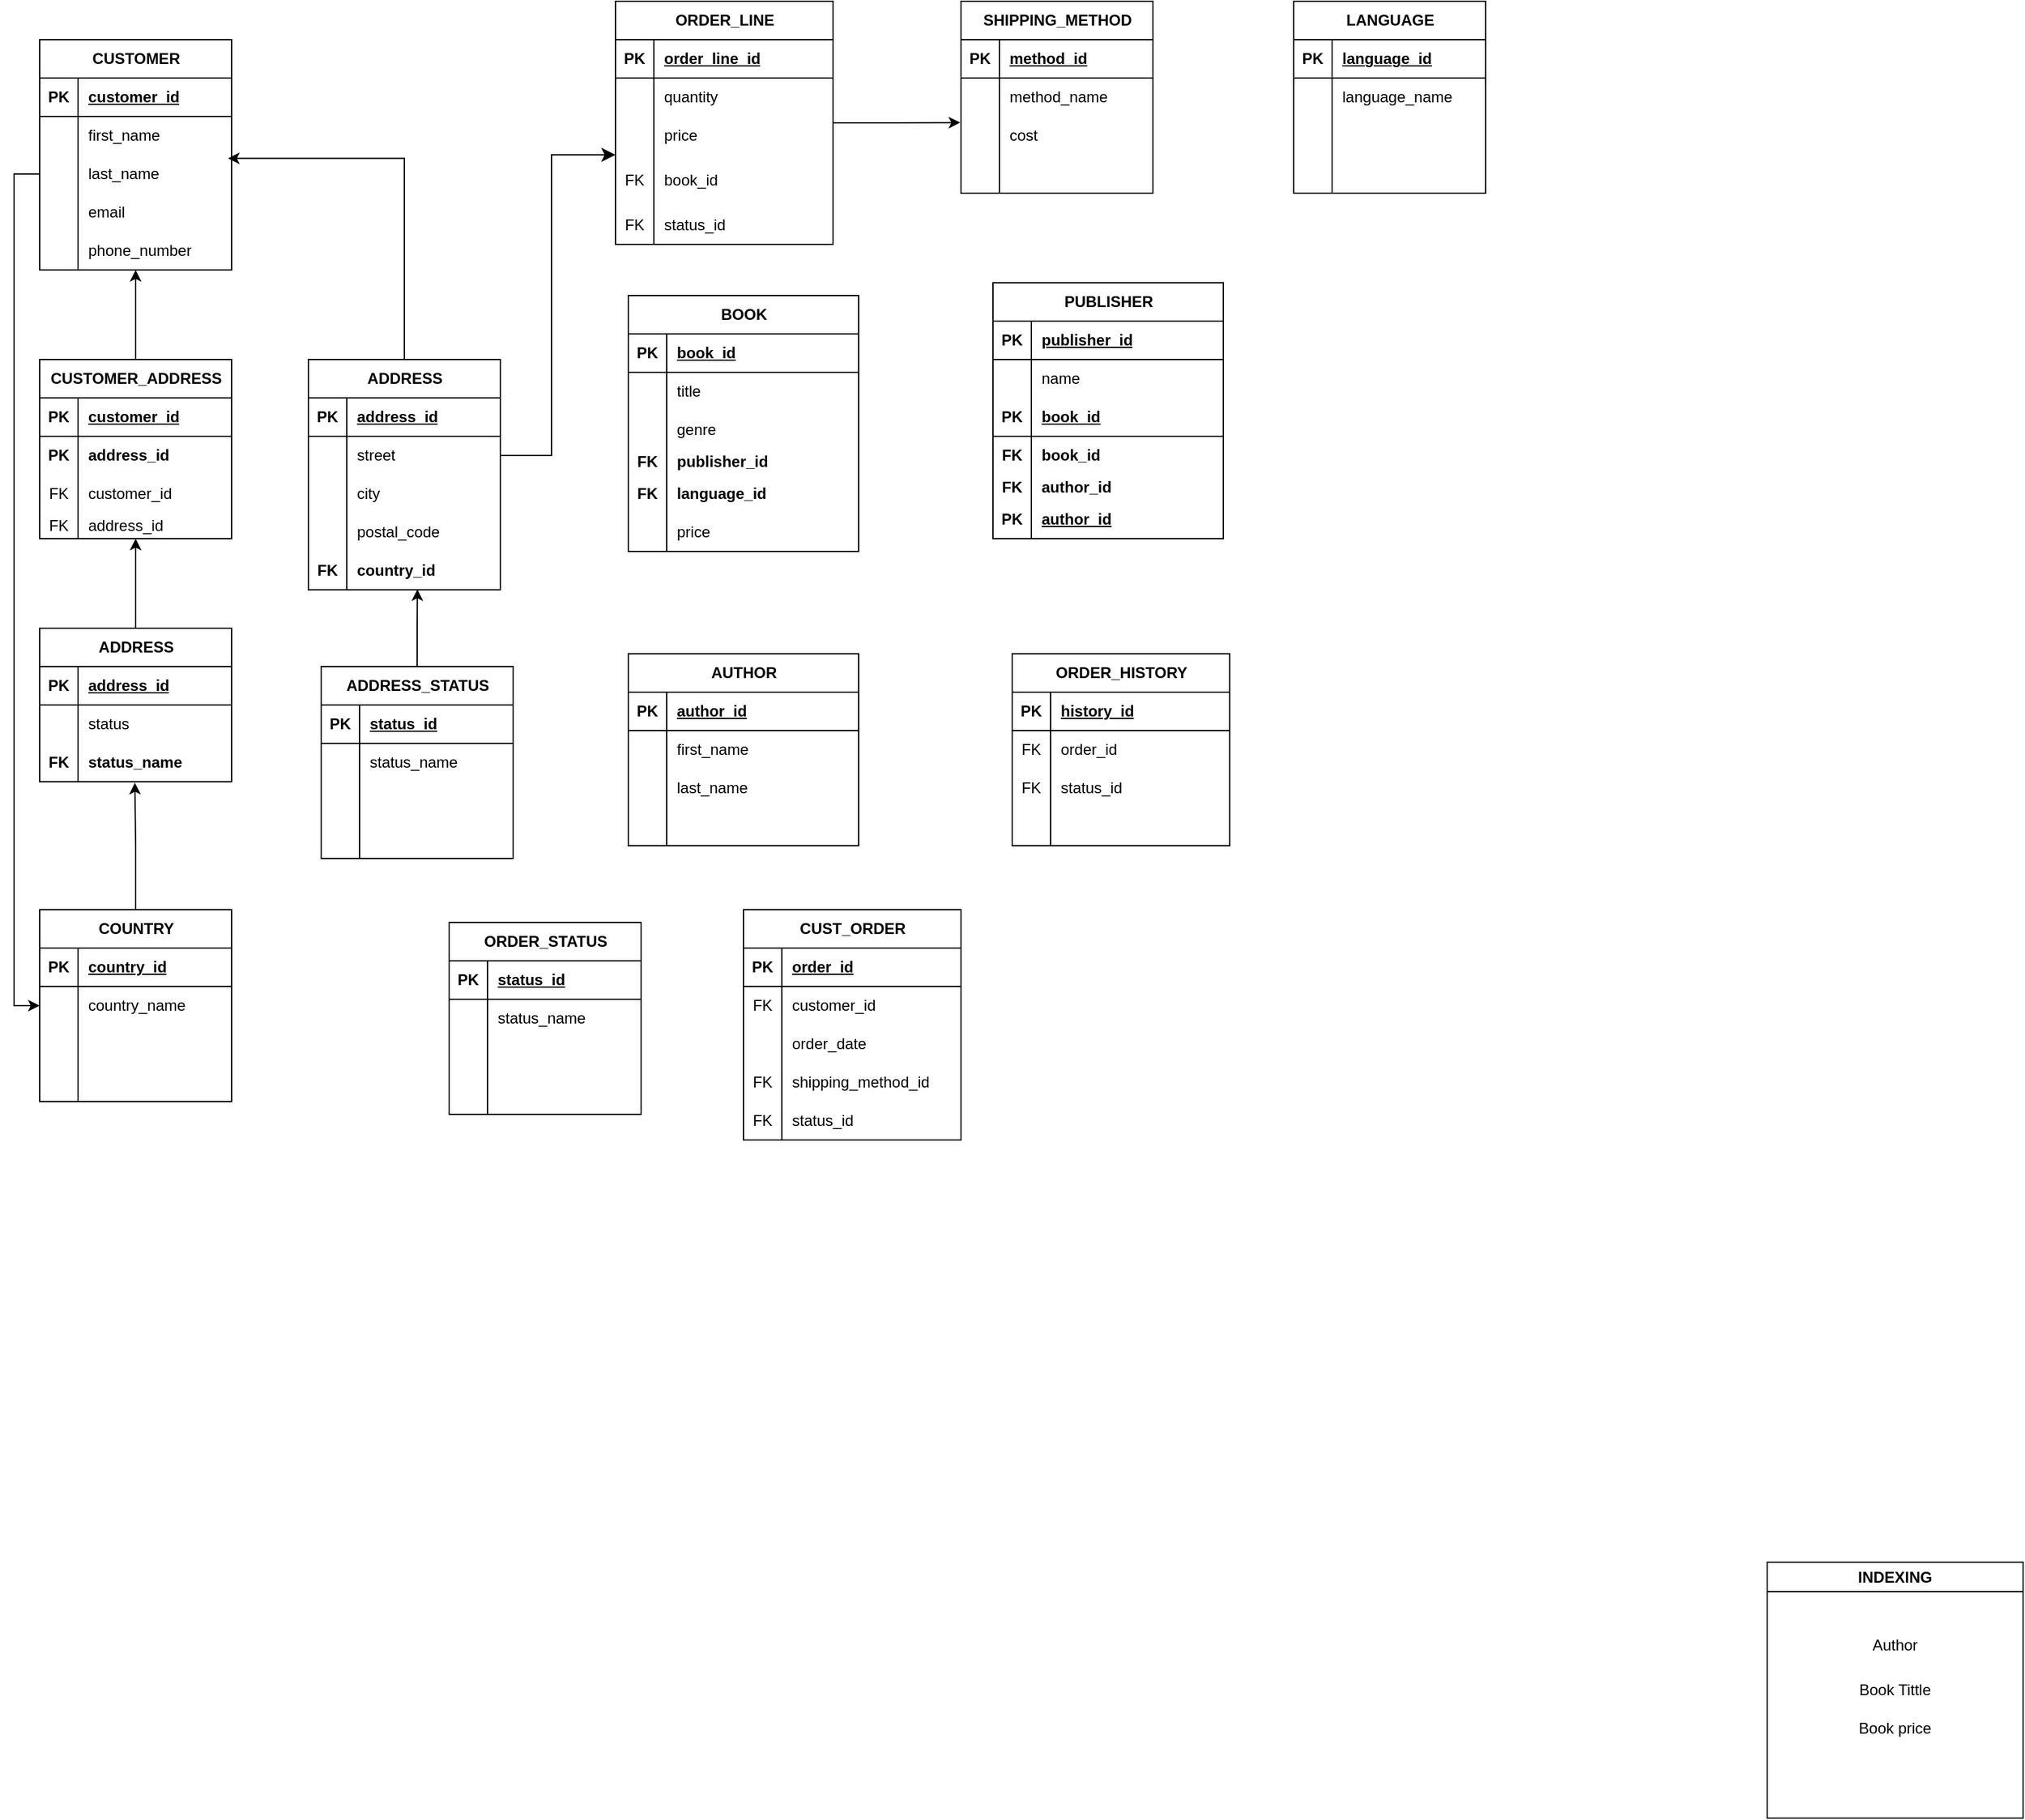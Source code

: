 <mxfile version="26.2.12">
  <diagram name="Page-1" id="1fKaIR8vOCKrzQvpRJZR">
    <mxGraphModel dx="1337" dy="1697" grid="1" gridSize="10" guides="1" tooltips="1" connect="1" arrows="1" fold="1" page="1" pageScale="1" pageWidth="827" pageHeight="1169" math="0" shadow="0">
      <root>
        <mxCell id="0" />
        <mxCell id="1" parent="0" />
        <mxCell id="Ub0g0AlfqGMB10xRW57h-83" value="INDEXING" style="swimlane;whiteSpace=wrap;html=1;" parent="1" vertex="1">
          <mxGeometry x="590" y="70" width="200" height="200" as="geometry" />
        </mxCell>
        <mxCell id="Ub0g0AlfqGMB10xRW57h-84" value="Author" style="text;html=1;align=center;verticalAlign=middle;whiteSpace=wrap;rounded=0;" parent="Ub0g0AlfqGMB10xRW57h-83" vertex="1">
          <mxGeometry x="70" y="50" width="60" height="30" as="geometry" />
        </mxCell>
        <mxCell id="Ub0g0AlfqGMB10xRW57h-85" value="Book Tittle" style="text;html=1;align=center;verticalAlign=middle;whiteSpace=wrap;rounded=0;" parent="Ub0g0AlfqGMB10xRW57h-83" vertex="1">
          <mxGeometry x="70" y="85" width="60" height="30" as="geometry" />
        </mxCell>
        <mxCell id="Ub0g0AlfqGMB10xRW57h-86" value="Book price" style="text;html=1;align=center;verticalAlign=middle;whiteSpace=wrap;rounded=0;" parent="Ub0g0AlfqGMB10xRW57h-83" vertex="1">
          <mxGeometry x="70" y="115" width="60" height="30" as="geometry" />
        </mxCell>
        <mxCell id="Ub0g0AlfqGMB10xRW57h-106" value="PUBLISHER" style="shape=table;startSize=30;container=1;collapsible=1;childLayout=tableLayout;fixedRows=1;rowLines=0;fontStyle=1;align=center;resizeLast=1;html=1;" parent="1" vertex="1">
          <mxGeometry x="-15" y="-930" width="180" height="200" as="geometry" />
        </mxCell>
        <mxCell id="Ub0g0AlfqGMB10xRW57h-107" value="" style="shape=tableRow;horizontal=0;startSize=0;swimlaneHead=0;swimlaneBody=0;fillColor=none;collapsible=0;dropTarget=0;points=[[0,0.5],[1,0.5]];portConstraint=eastwest;top=0;left=0;right=0;bottom=1;" parent="Ub0g0AlfqGMB10xRW57h-106" vertex="1">
          <mxGeometry y="30" width="180" height="30" as="geometry" />
        </mxCell>
        <mxCell id="Ub0g0AlfqGMB10xRW57h-108" value="PK" style="shape=partialRectangle;connectable=0;fillColor=none;top=0;left=0;bottom=0;right=0;fontStyle=1;overflow=hidden;whiteSpace=wrap;html=1;" parent="Ub0g0AlfqGMB10xRW57h-107" vertex="1">
          <mxGeometry width="30" height="30" as="geometry">
            <mxRectangle width="30" height="30" as="alternateBounds" />
          </mxGeometry>
        </mxCell>
        <mxCell id="Ub0g0AlfqGMB10xRW57h-109" value="publisher_id" style="shape=partialRectangle;connectable=0;fillColor=none;top=0;left=0;bottom=0;right=0;align=left;spacingLeft=6;fontStyle=5;overflow=hidden;whiteSpace=wrap;html=1;" parent="Ub0g0AlfqGMB10xRW57h-107" vertex="1">
          <mxGeometry x="30" width="150" height="30" as="geometry">
            <mxRectangle width="150" height="30" as="alternateBounds" />
          </mxGeometry>
        </mxCell>
        <mxCell id="Ub0g0AlfqGMB10xRW57h-110" value="" style="shape=tableRow;horizontal=0;startSize=0;swimlaneHead=0;swimlaneBody=0;fillColor=none;collapsible=0;dropTarget=0;points=[[0,0.5],[1,0.5]];portConstraint=eastwest;top=0;left=0;right=0;bottom=0;" parent="Ub0g0AlfqGMB10xRW57h-106" vertex="1">
          <mxGeometry y="60" width="180" height="30" as="geometry" />
        </mxCell>
        <mxCell id="Ub0g0AlfqGMB10xRW57h-111" value="" style="shape=partialRectangle;connectable=0;fillColor=none;top=0;left=0;bottom=0;right=0;editable=1;overflow=hidden;whiteSpace=wrap;html=1;" parent="Ub0g0AlfqGMB10xRW57h-110" vertex="1">
          <mxGeometry width="30" height="30" as="geometry">
            <mxRectangle width="30" height="30" as="alternateBounds" />
          </mxGeometry>
        </mxCell>
        <mxCell id="Ub0g0AlfqGMB10xRW57h-112" value="name" style="shape=partialRectangle;connectable=0;fillColor=none;top=0;left=0;bottom=0;right=0;align=left;spacingLeft=6;overflow=hidden;whiteSpace=wrap;html=1;" parent="Ub0g0AlfqGMB10xRW57h-110" vertex="1">
          <mxGeometry x="30" width="150" height="30" as="geometry">
            <mxRectangle width="150" height="30" as="alternateBounds" />
          </mxGeometry>
        </mxCell>
        <mxCell id="xAltevLZYPrOT9Hc38_E-60" value="" style="shape=tableRow;horizontal=0;startSize=0;swimlaneHead=0;swimlaneBody=0;fillColor=none;collapsible=0;dropTarget=0;points=[[0,0.5],[1,0.5]];portConstraint=eastwest;top=0;left=0;right=0;bottom=1;" vertex="1" parent="Ub0g0AlfqGMB10xRW57h-106">
          <mxGeometry y="90" width="180" height="30" as="geometry" />
        </mxCell>
        <mxCell id="xAltevLZYPrOT9Hc38_E-61" value="PK" style="shape=partialRectangle;connectable=0;fillColor=none;top=0;left=0;bottom=0;right=0;fontStyle=1;overflow=hidden;whiteSpace=wrap;html=1;" vertex="1" parent="xAltevLZYPrOT9Hc38_E-60">
          <mxGeometry width="30" height="30" as="geometry">
            <mxRectangle width="30" height="30" as="alternateBounds" />
          </mxGeometry>
        </mxCell>
        <mxCell id="xAltevLZYPrOT9Hc38_E-62" value="book_id" style="shape=partialRectangle;connectable=0;fillColor=none;top=0;left=0;bottom=0;right=0;align=left;spacingLeft=6;fontStyle=5;overflow=hidden;whiteSpace=wrap;html=1;" vertex="1" parent="xAltevLZYPrOT9Hc38_E-60">
          <mxGeometry x="30" width="150" height="30" as="geometry">
            <mxRectangle width="150" height="30" as="alternateBounds" />
          </mxGeometry>
        </mxCell>
        <mxCell id="xAltevLZYPrOT9Hc38_E-63" value="" style="shape=tableRow;horizontal=0;startSize=0;swimlaneHead=0;swimlaneBody=0;fillColor=none;collapsible=0;dropTarget=0;points=[[0,0.5],[1,0.5]];portConstraint=eastwest;top=0;left=0;right=0;bottom=0;" vertex="1" parent="Ub0g0AlfqGMB10xRW57h-106">
          <mxGeometry y="120" width="180" height="30" as="geometry" />
        </mxCell>
        <mxCell id="xAltevLZYPrOT9Hc38_E-64" value="&lt;b&gt;FK&lt;/b&gt;" style="shape=partialRectangle;connectable=0;fillColor=none;top=0;left=0;bottom=0;right=0;editable=1;overflow=hidden;whiteSpace=wrap;html=1;" vertex="1" parent="xAltevLZYPrOT9Hc38_E-63">
          <mxGeometry width="30" height="30" as="geometry">
            <mxRectangle width="30" height="30" as="alternateBounds" />
          </mxGeometry>
        </mxCell>
        <mxCell id="xAltevLZYPrOT9Hc38_E-65" value="&lt;b&gt;book_id&lt;/b&gt;" style="shape=partialRectangle;connectable=0;fillColor=none;top=0;left=0;bottom=0;right=0;align=left;spacingLeft=6;overflow=hidden;whiteSpace=wrap;html=1;" vertex="1" parent="xAltevLZYPrOT9Hc38_E-63">
          <mxGeometry x="30" width="150" height="30" as="geometry">
            <mxRectangle width="150" height="30" as="alternateBounds" />
          </mxGeometry>
        </mxCell>
        <mxCell id="xAltevLZYPrOT9Hc38_E-66" value="" style="shape=tableRow;horizontal=0;startSize=0;swimlaneHead=0;swimlaneBody=0;fillColor=none;collapsible=0;dropTarget=0;points=[[0,0.5],[1,0.5]];portConstraint=eastwest;top=0;left=0;right=0;bottom=0;" vertex="1" parent="Ub0g0AlfqGMB10xRW57h-106">
          <mxGeometry y="150" width="180" height="20" as="geometry" />
        </mxCell>
        <mxCell id="xAltevLZYPrOT9Hc38_E-67" value="&lt;b&gt;FK&lt;/b&gt;" style="shape=partialRectangle;connectable=0;fillColor=none;top=0;left=0;bottom=0;right=0;editable=1;overflow=hidden;whiteSpace=wrap;html=1;" vertex="1" parent="xAltevLZYPrOT9Hc38_E-66">
          <mxGeometry width="30" height="20" as="geometry">
            <mxRectangle width="30" height="20" as="alternateBounds" />
          </mxGeometry>
        </mxCell>
        <mxCell id="xAltevLZYPrOT9Hc38_E-68" value="&lt;b&gt;author_id&lt;/b&gt;" style="shape=partialRectangle;connectable=0;fillColor=none;top=0;left=0;bottom=0;right=0;align=left;spacingLeft=6;overflow=hidden;whiteSpace=wrap;html=1;" vertex="1" parent="xAltevLZYPrOT9Hc38_E-66">
          <mxGeometry x="30" width="150" height="20" as="geometry">
            <mxRectangle width="150" height="20" as="alternateBounds" />
          </mxGeometry>
        </mxCell>
        <mxCell id="xAltevLZYPrOT9Hc38_E-72" value="" style="shape=tableRow;horizontal=0;startSize=0;swimlaneHead=0;swimlaneBody=0;fillColor=none;collapsible=0;dropTarget=0;points=[[0,0.5],[1,0.5]];portConstraint=eastwest;top=0;left=0;right=0;bottom=1;" vertex="1" parent="Ub0g0AlfqGMB10xRW57h-106">
          <mxGeometry y="170" width="180" height="30" as="geometry" />
        </mxCell>
        <mxCell id="xAltevLZYPrOT9Hc38_E-73" value="PK" style="shape=partialRectangle;connectable=0;fillColor=none;top=0;left=0;bottom=0;right=0;fontStyle=1;overflow=hidden;whiteSpace=wrap;html=1;" vertex="1" parent="xAltevLZYPrOT9Hc38_E-72">
          <mxGeometry width="30" height="30" as="geometry">
            <mxRectangle width="30" height="30" as="alternateBounds" />
          </mxGeometry>
        </mxCell>
        <mxCell id="xAltevLZYPrOT9Hc38_E-74" value="author_id" style="shape=partialRectangle;connectable=0;fillColor=none;top=0;left=0;bottom=0;right=0;align=left;spacingLeft=6;fontStyle=5;overflow=hidden;whiteSpace=wrap;html=1;" vertex="1" parent="xAltevLZYPrOT9Hc38_E-72">
          <mxGeometry x="30" width="150" height="30" as="geometry">
            <mxRectangle width="150" height="30" as="alternateBounds" />
          </mxGeometry>
        </mxCell>
        <mxCell id="Ub0g0AlfqGMB10xRW57h-120" value="LANGUAGE" style="shape=table;startSize=30;container=1;collapsible=1;childLayout=tableLayout;fixedRows=1;rowLines=0;fontStyle=1;align=center;resizeLast=1;html=1;" parent="1" vertex="1">
          <mxGeometry x="220" y="-1150" width="150" height="150" as="geometry" />
        </mxCell>
        <mxCell id="Ub0g0AlfqGMB10xRW57h-121" value="" style="shape=tableRow;horizontal=0;startSize=0;swimlaneHead=0;swimlaneBody=0;fillColor=none;collapsible=0;dropTarget=0;points=[[0,0.5],[1,0.5]];portConstraint=eastwest;top=0;left=0;right=0;bottom=1;" parent="Ub0g0AlfqGMB10xRW57h-120" vertex="1">
          <mxGeometry y="30" width="150" height="30" as="geometry" />
        </mxCell>
        <mxCell id="Ub0g0AlfqGMB10xRW57h-122" value="PK" style="shape=partialRectangle;connectable=0;fillColor=none;top=0;left=0;bottom=0;right=0;fontStyle=1;overflow=hidden;whiteSpace=wrap;html=1;" parent="Ub0g0AlfqGMB10xRW57h-121" vertex="1">
          <mxGeometry width="30" height="30" as="geometry">
            <mxRectangle width="30" height="30" as="alternateBounds" />
          </mxGeometry>
        </mxCell>
        <mxCell id="Ub0g0AlfqGMB10xRW57h-123" value="language_id" style="shape=partialRectangle;connectable=0;fillColor=none;top=0;left=0;bottom=0;right=0;align=left;spacingLeft=6;fontStyle=5;overflow=hidden;whiteSpace=wrap;html=1;" parent="Ub0g0AlfqGMB10xRW57h-121" vertex="1">
          <mxGeometry x="30" width="120" height="30" as="geometry">
            <mxRectangle width="120" height="30" as="alternateBounds" />
          </mxGeometry>
        </mxCell>
        <mxCell id="Ub0g0AlfqGMB10xRW57h-124" value="" style="shape=tableRow;horizontal=0;startSize=0;swimlaneHead=0;swimlaneBody=0;fillColor=none;collapsible=0;dropTarget=0;points=[[0,0.5],[1,0.5]];portConstraint=eastwest;top=0;left=0;right=0;bottom=0;" parent="Ub0g0AlfqGMB10xRW57h-120" vertex="1">
          <mxGeometry y="60" width="150" height="30" as="geometry" />
        </mxCell>
        <mxCell id="Ub0g0AlfqGMB10xRW57h-125" value="" style="shape=partialRectangle;connectable=0;fillColor=none;top=0;left=0;bottom=0;right=0;editable=1;overflow=hidden;whiteSpace=wrap;html=1;" parent="Ub0g0AlfqGMB10xRW57h-124" vertex="1">
          <mxGeometry width="30" height="30" as="geometry">
            <mxRectangle width="30" height="30" as="alternateBounds" />
          </mxGeometry>
        </mxCell>
        <mxCell id="Ub0g0AlfqGMB10xRW57h-126" value="language_name" style="shape=partialRectangle;connectable=0;fillColor=none;top=0;left=0;bottom=0;right=0;align=left;spacingLeft=6;overflow=hidden;whiteSpace=wrap;html=1;" parent="Ub0g0AlfqGMB10xRW57h-124" vertex="1">
          <mxGeometry x="30" width="120" height="30" as="geometry">
            <mxRectangle width="120" height="30" as="alternateBounds" />
          </mxGeometry>
        </mxCell>
        <mxCell id="Ub0g0AlfqGMB10xRW57h-127" value="" style="shape=tableRow;horizontal=0;startSize=0;swimlaneHead=0;swimlaneBody=0;fillColor=none;collapsible=0;dropTarget=0;points=[[0,0.5],[1,0.5]];portConstraint=eastwest;top=0;left=0;right=0;bottom=0;" parent="Ub0g0AlfqGMB10xRW57h-120" vertex="1">
          <mxGeometry y="90" width="150" height="30" as="geometry" />
        </mxCell>
        <mxCell id="Ub0g0AlfqGMB10xRW57h-128" value="" style="shape=partialRectangle;connectable=0;fillColor=none;top=0;left=0;bottom=0;right=0;editable=1;overflow=hidden;whiteSpace=wrap;html=1;" parent="Ub0g0AlfqGMB10xRW57h-127" vertex="1">
          <mxGeometry width="30" height="30" as="geometry">
            <mxRectangle width="30" height="30" as="alternateBounds" />
          </mxGeometry>
        </mxCell>
        <mxCell id="Ub0g0AlfqGMB10xRW57h-129" value="" style="shape=partialRectangle;connectable=0;fillColor=none;top=0;left=0;bottom=0;right=0;align=left;spacingLeft=6;overflow=hidden;whiteSpace=wrap;html=1;" parent="Ub0g0AlfqGMB10xRW57h-127" vertex="1">
          <mxGeometry x="30" width="120" height="30" as="geometry">
            <mxRectangle width="120" height="30" as="alternateBounds" />
          </mxGeometry>
        </mxCell>
        <mxCell id="Ub0g0AlfqGMB10xRW57h-130" value="" style="shape=tableRow;horizontal=0;startSize=0;swimlaneHead=0;swimlaneBody=0;fillColor=none;collapsible=0;dropTarget=0;points=[[0,0.5],[1,0.5]];portConstraint=eastwest;top=0;left=0;right=0;bottom=0;" parent="Ub0g0AlfqGMB10xRW57h-120" vertex="1">
          <mxGeometry y="120" width="150" height="30" as="geometry" />
        </mxCell>
        <mxCell id="Ub0g0AlfqGMB10xRW57h-131" value="" style="shape=partialRectangle;connectable=0;fillColor=none;top=0;left=0;bottom=0;right=0;editable=1;overflow=hidden;whiteSpace=wrap;html=1;" parent="Ub0g0AlfqGMB10xRW57h-130" vertex="1">
          <mxGeometry width="30" height="30" as="geometry">
            <mxRectangle width="30" height="30" as="alternateBounds" />
          </mxGeometry>
        </mxCell>
        <mxCell id="Ub0g0AlfqGMB10xRW57h-132" value="" style="shape=partialRectangle;connectable=0;fillColor=none;top=0;left=0;bottom=0;right=0;align=left;spacingLeft=6;overflow=hidden;whiteSpace=wrap;html=1;" parent="Ub0g0AlfqGMB10xRW57h-130" vertex="1">
          <mxGeometry x="30" width="120" height="30" as="geometry">
            <mxRectangle width="120" height="30" as="alternateBounds" />
          </mxGeometry>
        </mxCell>
        <mxCell id="-M9jJFwc3pcNBgqaHIIb-1" value="" style="shape=tableRow;horizontal=0;startSize=0;swimlaneHead=0;swimlaneBody=0;fillColor=none;collapsible=0;dropTarget=0;points=[[0,0.5],[1,0.5]];portConstraint=eastwest;top=0;left=0;right=0;bottom=0;" parent="1" vertex="1">
          <mxGeometry x="-790" y="-1040" width="180" height="30" as="geometry" />
        </mxCell>
        <mxCell id="-M9jJFwc3pcNBgqaHIIb-2" value="" style="shape=partialRectangle;connectable=0;fillColor=none;top=0;left=0;bottom=0;right=0;editable=1;overflow=hidden;whiteSpace=wrap;html=1;" parent="-M9jJFwc3pcNBgqaHIIb-1" vertex="1">
          <mxGeometry width="30" height="30" as="geometry">
            <mxRectangle width="30" height="30" as="alternateBounds" />
          </mxGeometry>
        </mxCell>
        <mxCell id="xAltevLZYPrOT9Hc38_E-1" value="BOOK" style="shape=table;startSize=30;container=1;collapsible=1;childLayout=tableLayout;fixedRows=1;rowLines=0;fontStyle=1;align=center;resizeLast=1;html=1;" vertex="1" parent="1">
          <mxGeometry x="-300" y="-920" width="180" height="200" as="geometry">
            <mxRectangle x="-310" y="-1120" width="80" height="30" as="alternateBounds" />
          </mxGeometry>
        </mxCell>
        <mxCell id="xAltevLZYPrOT9Hc38_E-2" value="" style="shape=tableRow;horizontal=0;startSize=0;swimlaneHead=0;swimlaneBody=0;fillColor=none;collapsible=0;dropTarget=0;points=[[0,0.5],[1,0.5]];portConstraint=eastwest;top=0;left=0;right=0;bottom=1;" vertex="1" parent="xAltevLZYPrOT9Hc38_E-1">
          <mxGeometry y="30" width="180" height="30" as="geometry" />
        </mxCell>
        <mxCell id="xAltevLZYPrOT9Hc38_E-3" value="PK" style="shape=partialRectangle;connectable=0;fillColor=none;top=0;left=0;bottom=0;right=0;fontStyle=1;overflow=hidden;whiteSpace=wrap;html=1;" vertex="1" parent="xAltevLZYPrOT9Hc38_E-2">
          <mxGeometry width="30" height="30" as="geometry">
            <mxRectangle width="30" height="30" as="alternateBounds" />
          </mxGeometry>
        </mxCell>
        <mxCell id="xAltevLZYPrOT9Hc38_E-4" value="book_id" style="shape=partialRectangle;connectable=0;fillColor=none;top=0;left=0;bottom=0;right=0;align=left;spacingLeft=6;fontStyle=5;overflow=hidden;whiteSpace=wrap;html=1;" vertex="1" parent="xAltevLZYPrOT9Hc38_E-2">
          <mxGeometry x="30" width="150" height="30" as="geometry">
            <mxRectangle width="150" height="30" as="alternateBounds" />
          </mxGeometry>
        </mxCell>
        <mxCell id="xAltevLZYPrOT9Hc38_E-5" value="" style="shape=tableRow;horizontal=0;startSize=0;swimlaneHead=0;swimlaneBody=0;fillColor=none;collapsible=0;dropTarget=0;points=[[0,0.5],[1,0.5]];portConstraint=eastwest;top=0;left=0;right=0;bottom=0;" vertex="1" parent="xAltevLZYPrOT9Hc38_E-1">
          <mxGeometry y="60" width="180" height="30" as="geometry" />
        </mxCell>
        <mxCell id="xAltevLZYPrOT9Hc38_E-6" value="" style="shape=partialRectangle;connectable=0;fillColor=none;top=0;left=0;bottom=0;right=0;editable=1;overflow=hidden;whiteSpace=wrap;html=1;" vertex="1" parent="xAltevLZYPrOT9Hc38_E-5">
          <mxGeometry width="30" height="30" as="geometry">
            <mxRectangle width="30" height="30" as="alternateBounds" />
          </mxGeometry>
        </mxCell>
        <mxCell id="xAltevLZYPrOT9Hc38_E-7" value="title" style="shape=partialRectangle;connectable=0;fillColor=none;top=0;left=0;bottom=0;right=0;align=left;spacingLeft=6;overflow=hidden;whiteSpace=wrap;html=1;" vertex="1" parent="xAltevLZYPrOT9Hc38_E-5">
          <mxGeometry x="30" width="150" height="30" as="geometry">
            <mxRectangle width="150" height="30" as="alternateBounds" />
          </mxGeometry>
        </mxCell>
        <mxCell id="xAltevLZYPrOT9Hc38_E-8" value="" style="shape=tableRow;horizontal=0;startSize=0;swimlaneHead=0;swimlaneBody=0;fillColor=none;collapsible=0;dropTarget=0;points=[[0,0.5],[1,0.5]];portConstraint=eastwest;top=0;left=0;right=0;bottom=0;" vertex="1" parent="xAltevLZYPrOT9Hc38_E-1">
          <mxGeometry y="90" width="180" height="30" as="geometry" />
        </mxCell>
        <mxCell id="xAltevLZYPrOT9Hc38_E-9" value="" style="shape=partialRectangle;connectable=0;fillColor=none;top=0;left=0;bottom=0;right=0;editable=1;overflow=hidden;whiteSpace=wrap;html=1;" vertex="1" parent="xAltevLZYPrOT9Hc38_E-8">
          <mxGeometry width="30" height="30" as="geometry">
            <mxRectangle width="30" height="30" as="alternateBounds" />
          </mxGeometry>
        </mxCell>
        <mxCell id="xAltevLZYPrOT9Hc38_E-10" value="genre" style="shape=partialRectangle;connectable=0;fillColor=none;top=0;left=0;bottom=0;right=0;align=left;spacingLeft=6;overflow=hidden;whiteSpace=wrap;html=1;" vertex="1" parent="xAltevLZYPrOT9Hc38_E-8">
          <mxGeometry x="30" width="150" height="30" as="geometry">
            <mxRectangle width="150" height="30" as="alternateBounds" />
          </mxGeometry>
        </mxCell>
        <mxCell id="xAltevLZYPrOT9Hc38_E-11" value="" style="shape=tableRow;horizontal=0;startSize=0;swimlaneHead=0;swimlaneBody=0;fillColor=none;collapsible=0;dropTarget=0;points=[[0,0.5],[1,0.5]];portConstraint=eastwest;top=0;left=0;right=0;bottom=0;" vertex="1" parent="xAltevLZYPrOT9Hc38_E-1">
          <mxGeometry y="120" width="180" height="20" as="geometry" />
        </mxCell>
        <mxCell id="xAltevLZYPrOT9Hc38_E-12" value="&lt;b&gt;FK&lt;/b&gt;" style="shape=partialRectangle;connectable=0;fillColor=none;top=0;left=0;bottom=0;right=0;editable=1;overflow=hidden;whiteSpace=wrap;html=1;" vertex="1" parent="xAltevLZYPrOT9Hc38_E-11">
          <mxGeometry width="30" height="20" as="geometry">
            <mxRectangle width="30" height="20" as="alternateBounds" />
          </mxGeometry>
        </mxCell>
        <mxCell id="xAltevLZYPrOT9Hc38_E-13" value="&lt;b&gt;publisher_id&lt;/b&gt;" style="shape=partialRectangle;connectable=0;fillColor=none;top=0;left=0;bottom=0;right=0;align=left;spacingLeft=6;overflow=hidden;whiteSpace=wrap;html=1;" vertex="1" parent="xAltevLZYPrOT9Hc38_E-11">
          <mxGeometry x="30" width="150" height="20" as="geometry">
            <mxRectangle width="150" height="20" as="alternateBounds" />
          </mxGeometry>
        </mxCell>
        <mxCell id="xAltevLZYPrOT9Hc38_E-36" value="" style="shape=tableRow;horizontal=0;startSize=0;swimlaneHead=0;swimlaneBody=0;fillColor=none;collapsible=0;dropTarget=0;points=[[0,0.5],[1,0.5]];portConstraint=eastwest;top=0;left=0;right=0;bottom=0;" vertex="1" parent="xAltevLZYPrOT9Hc38_E-1">
          <mxGeometry y="140" width="180" height="30" as="geometry" />
        </mxCell>
        <mxCell id="xAltevLZYPrOT9Hc38_E-37" value="&lt;b&gt;FK&lt;/b&gt;" style="shape=partialRectangle;connectable=0;fillColor=none;top=0;left=0;bottom=0;right=0;editable=1;overflow=hidden;whiteSpace=wrap;html=1;" vertex="1" parent="xAltevLZYPrOT9Hc38_E-36">
          <mxGeometry width="30" height="30" as="geometry">
            <mxRectangle width="30" height="30" as="alternateBounds" />
          </mxGeometry>
        </mxCell>
        <mxCell id="xAltevLZYPrOT9Hc38_E-38" value="&lt;b&gt;language_id&lt;/b&gt;" style="shape=partialRectangle;connectable=0;fillColor=none;top=0;left=0;bottom=0;right=0;align=left;spacingLeft=6;overflow=hidden;whiteSpace=wrap;html=1;" vertex="1" parent="xAltevLZYPrOT9Hc38_E-36">
          <mxGeometry x="30" width="150" height="30" as="geometry">
            <mxRectangle width="150" height="30" as="alternateBounds" />
          </mxGeometry>
        </mxCell>
        <mxCell id="xAltevLZYPrOT9Hc38_E-39" value="" style="shape=tableRow;horizontal=0;startSize=0;swimlaneHead=0;swimlaneBody=0;fillColor=none;collapsible=0;dropTarget=0;points=[[0,0.5],[1,0.5]];portConstraint=eastwest;top=0;left=0;right=0;bottom=0;" vertex="1" parent="xAltevLZYPrOT9Hc38_E-1">
          <mxGeometry y="170" width="180" height="30" as="geometry" />
        </mxCell>
        <mxCell id="xAltevLZYPrOT9Hc38_E-40" value="" style="shape=partialRectangle;connectable=0;fillColor=none;top=0;left=0;bottom=0;right=0;editable=1;overflow=hidden;whiteSpace=wrap;html=1;" vertex="1" parent="xAltevLZYPrOT9Hc38_E-39">
          <mxGeometry width="30" height="30" as="geometry">
            <mxRectangle width="30" height="30" as="alternateBounds" />
          </mxGeometry>
        </mxCell>
        <mxCell id="xAltevLZYPrOT9Hc38_E-41" value="price" style="shape=partialRectangle;connectable=0;fillColor=none;top=0;left=0;bottom=0;right=0;align=left;spacingLeft=6;overflow=hidden;whiteSpace=wrap;html=1;" vertex="1" parent="xAltevLZYPrOT9Hc38_E-39">
          <mxGeometry x="30" width="150" height="30" as="geometry">
            <mxRectangle width="150" height="30" as="alternateBounds" />
          </mxGeometry>
        </mxCell>
        <mxCell id="xAltevLZYPrOT9Hc38_E-45" value="AUTHOR" style="shape=table;startSize=30;container=1;collapsible=1;childLayout=tableLayout;fixedRows=1;rowLines=0;fontStyle=1;align=center;resizeLast=1;html=1;" vertex="1" parent="1">
          <mxGeometry x="-300" y="-640" width="180" height="150" as="geometry">
            <mxRectangle x="-80" y="-1120" width="90" height="30" as="alternateBounds" />
          </mxGeometry>
        </mxCell>
        <mxCell id="xAltevLZYPrOT9Hc38_E-46" value="" style="shape=tableRow;horizontal=0;startSize=0;swimlaneHead=0;swimlaneBody=0;fillColor=none;collapsible=0;dropTarget=0;points=[[0,0.5],[1,0.5]];portConstraint=eastwest;top=0;left=0;right=0;bottom=1;" vertex="1" parent="xAltevLZYPrOT9Hc38_E-45">
          <mxGeometry y="30" width="180" height="30" as="geometry" />
        </mxCell>
        <mxCell id="xAltevLZYPrOT9Hc38_E-47" value="PK" style="shape=partialRectangle;connectable=0;fillColor=none;top=0;left=0;bottom=0;right=0;fontStyle=1;overflow=hidden;whiteSpace=wrap;html=1;" vertex="1" parent="xAltevLZYPrOT9Hc38_E-46">
          <mxGeometry width="30" height="30" as="geometry">
            <mxRectangle width="30" height="30" as="alternateBounds" />
          </mxGeometry>
        </mxCell>
        <mxCell id="xAltevLZYPrOT9Hc38_E-48" value="author_id" style="shape=partialRectangle;connectable=0;fillColor=none;top=0;left=0;bottom=0;right=0;align=left;spacingLeft=6;fontStyle=5;overflow=hidden;whiteSpace=wrap;html=1;" vertex="1" parent="xAltevLZYPrOT9Hc38_E-46">
          <mxGeometry x="30" width="150" height="30" as="geometry">
            <mxRectangle width="150" height="30" as="alternateBounds" />
          </mxGeometry>
        </mxCell>
        <mxCell id="xAltevLZYPrOT9Hc38_E-49" value="" style="shape=tableRow;horizontal=0;startSize=0;swimlaneHead=0;swimlaneBody=0;fillColor=none;collapsible=0;dropTarget=0;points=[[0,0.5],[1,0.5]];portConstraint=eastwest;top=0;left=0;right=0;bottom=0;" vertex="1" parent="xAltevLZYPrOT9Hc38_E-45">
          <mxGeometry y="60" width="180" height="30" as="geometry" />
        </mxCell>
        <mxCell id="xAltevLZYPrOT9Hc38_E-50" value="" style="shape=partialRectangle;connectable=0;fillColor=none;top=0;left=0;bottom=0;right=0;editable=1;overflow=hidden;whiteSpace=wrap;html=1;" vertex="1" parent="xAltevLZYPrOT9Hc38_E-49">
          <mxGeometry width="30" height="30" as="geometry">
            <mxRectangle width="30" height="30" as="alternateBounds" />
          </mxGeometry>
        </mxCell>
        <mxCell id="xAltevLZYPrOT9Hc38_E-51" value="first_name" style="shape=partialRectangle;connectable=0;fillColor=none;top=0;left=0;bottom=0;right=0;align=left;spacingLeft=6;overflow=hidden;whiteSpace=wrap;html=1;" vertex="1" parent="xAltevLZYPrOT9Hc38_E-49">
          <mxGeometry x="30" width="150" height="30" as="geometry">
            <mxRectangle width="150" height="30" as="alternateBounds" />
          </mxGeometry>
        </mxCell>
        <mxCell id="xAltevLZYPrOT9Hc38_E-52" value="" style="shape=tableRow;horizontal=0;startSize=0;swimlaneHead=0;swimlaneBody=0;fillColor=none;collapsible=0;dropTarget=0;points=[[0,0.5],[1,0.5]];portConstraint=eastwest;top=0;left=0;right=0;bottom=0;" vertex="1" parent="xAltevLZYPrOT9Hc38_E-45">
          <mxGeometry y="90" width="180" height="30" as="geometry" />
        </mxCell>
        <mxCell id="xAltevLZYPrOT9Hc38_E-53" value="" style="shape=partialRectangle;connectable=0;fillColor=none;top=0;left=0;bottom=0;right=0;editable=1;overflow=hidden;whiteSpace=wrap;html=1;" vertex="1" parent="xAltevLZYPrOT9Hc38_E-52">
          <mxGeometry width="30" height="30" as="geometry">
            <mxRectangle width="30" height="30" as="alternateBounds" />
          </mxGeometry>
        </mxCell>
        <mxCell id="xAltevLZYPrOT9Hc38_E-54" value="last_name" style="shape=partialRectangle;connectable=0;fillColor=none;top=0;left=0;bottom=0;right=0;align=left;spacingLeft=6;overflow=hidden;whiteSpace=wrap;html=1;" vertex="1" parent="xAltevLZYPrOT9Hc38_E-52">
          <mxGeometry x="30" width="150" height="30" as="geometry">
            <mxRectangle width="150" height="30" as="alternateBounds" />
          </mxGeometry>
        </mxCell>
        <mxCell id="xAltevLZYPrOT9Hc38_E-55" value="" style="shape=tableRow;horizontal=0;startSize=0;swimlaneHead=0;swimlaneBody=0;fillColor=none;collapsible=0;dropTarget=0;points=[[0,0.5],[1,0.5]];portConstraint=eastwest;top=0;left=0;right=0;bottom=0;" vertex="1" parent="xAltevLZYPrOT9Hc38_E-45">
          <mxGeometry y="120" width="180" height="30" as="geometry" />
        </mxCell>
        <mxCell id="xAltevLZYPrOT9Hc38_E-56" value="" style="shape=partialRectangle;connectable=0;fillColor=none;top=0;left=0;bottom=0;right=0;editable=1;overflow=hidden;whiteSpace=wrap;html=1;" vertex="1" parent="xAltevLZYPrOT9Hc38_E-55">
          <mxGeometry width="30" height="30" as="geometry">
            <mxRectangle width="30" height="30" as="alternateBounds" />
          </mxGeometry>
        </mxCell>
        <mxCell id="xAltevLZYPrOT9Hc38_E-57" value="" style="shape=partialRectangle;connectable=0;fillColor=none;top=0;left=0;bottom=0;right=0;align=left;spacingLeft=6;overflow=hidden;whiteSpace=wrap;html=1;" vertex="1" parent="xAltevLZYPrOT9Hc38_E-55">
          <mxGeometry x="30" width="150" height="30" as="geometry">
            <mxRectangle width="150" height="30" as="alternateBounds" />
          </mxGeometry>
        </mxCell>
        <mxCell id="xAltevLZYPrOT9Hc38_E-75" value="CUSTOMER" style="shape=table;startSize=30;container=1;collapsible=1;childLayout=tableLayout;fixedRows=1;rowLines=0;fontStyle=1;align=center;resizeLast=1;html=1;" vertex="1" parent="1">
          <mxGeometry x="-760" y="-1120" width="150" height="180" as="geometry" />
        </mxCell>
        <mxCell id="xAltevLZYPrOT9Hc38_E-76" value="" style="shape=tableRow;horizontal=0;startSize=0;swimlaneHead=0;swimlaneBody=0;fillColor=none;collapsible=0;dropTarget=0;points=[[0,0.5],[1,0.5]];portConstraint=eastwest;top=0;left=0;right=0;bottom=1;" vertex="1" parent="xAltevLZYPrOT9Hc38_E-75">
          <mxGeometry y="30" width="150" height="30" as="geometry" />
        </mxCell>
        <mxCell id="xAltevLZYPrOT9Hc38_E-77" value="PK" style="shape=partialRectangle;connectable=0;fillColor=none;top=0;left=0;bottom=0;right=0;fontStyle=1;overflow=hidden;whiteSpace=wrap;html=1;" vertex="1" parent="xAltevLZYPrOT9Hc38_E-76">
          <mxGeometry width="30" height="30" as="geometry">
            <mxRectangle width="30" height="30" as="alternateBounds" />
          </mxGeometry>
        </mxCell>
        <mxCell id="xAltevLZYPrOT9Hc38_E-78" value="customer_id" style="shape=partialRectangle;connectable=0;fillColor=none;top=0;left=0;bottom=0;right=0;align=left;spacingLeft=6;fontStyle=5;overflow=hidden;whiteSpace=wrap;html=1;" vertex="1" parent="xAltevLZYPrOT9Hc38_E-76">
          <mxGeometry x="30" width="120" height="30" as="geometry">
            <mxRectangle width="120" height="30" as="alternateBounds" />
          </mxGeometry>
        </mxCell>
        <mxCell id="xAltevLZYPrOT9Hc38_E-79" value="" style="shape=tableRow;horizontal=0;startSize=0;swimlaneHead=0;swimlaneBody=0;fillColor=none;collapsible=0;dropTarget=0;points=[[0,0.5],[1,0.5]];portConstraint=eastwest;top=0;left=0;right=0;bottom=0;" vertex="1" parent="xAltevLZYPrOT9Hc38_E-75">
          <mxGeometry y="60" width="150" height="30" as="geometry" />
        </mxCell>
        <mxCell id="xAltevLZYPrOT9Hc38_E-80" value="" style="shape=partialRectangle;connectable=0;fillColor=none;top=0;left=0;bottom=0;right=0;editable=1;overflow=hidden;whiteSpace=wrap;html=1;" vertex="1" parent="xAltevLZYPrOT9Hc38_E-79">
          <mxGeometry width="30" height="30" as="geometry">
            <mxRectangle width="30" height="30" as="alternateBounds" />
          </mxGeometry>
        </mxCell>
        <mxCell id="xAltevLZYPrOT9Hc38_E-81" value="first_name" style="shape=partialRectangle;connectable=0;fillColor=none;top=0;left=0;bottom=0;right=0;align=left;spacingLeft=6;overflow=hidden;whiteSpace=wrap;html=1;" vertex="1" parent="xAltevLZYPrOT9Hc38_E-79">
          <mxGeometry x="30" width="120" height="30" as="geometry">
            <mxRectangle width="120" height="30" as="alternateBounds" />
          </mxGeometry>
        </mxCell>
        <mxCell id="xAltevLZYPrOT9Hc38_E-82" value="" style="shape=tableRow;horizontal=0;startSize=0;swimlaneHead=0;swimlaneBody=0;fillColor=none;collapsible=0;dropTarget=0;points=[[0,0.5],[1,0.5]];portConstraint=eastwest;top=0;left=0;right=0;bottom=0;" vertex="1" parent="xAltevLZYPrOT9Hc38_E-75">
          <mxGeometry y="90" width="150" height="30" as="geometry" />
        </mxCell>
        <mxCell id="xAltevLZYPrOT9Hc38_E-83" value="" style="shape=partialRectangle;connectable=0;fillColor=none;top=0;left=0;bottom=0;right=0;editable=1;overflow=hidden;whiteSpace=wrap;html=1;" vertex="1" parent="xAltevLZYPrOT9Hc38_E-82">
          <mxGeometry width="30" height="30" as="geometry">
            <mxRectangle width="30" height="30" as="alternateBounds" />
          </mxGeometry>
        </mxCell>
        <mxCell id="xAltevLZYPrOT9Hc38_E-84" value="last_name" style="shape=partialRectangle;connectable=0;fillColor=none;top=0;left=0;bottom=0;right=0;align=left;spacingLeft=6;overflow=hidden;whiteSpace=wrap;html=1;" vertex="1" parent="xAltevLZYPrOT9Hc38_E-82">
          <mxGeometry x="30" width="120" height="30" as="geometry">
            <mxRectangle width="120" height="30" as="alternateBounds" />
          </mxGeometry>
        </mxCell>
        <mxCell id="xAltevLZYPrOT9Hc38_E-85" value="" style="shape=tableRow;horizontal=0;startSize=0;swimlaneHead=0;swimlaneBody=0;fillColor=none;collapsible=0;dropTarget=0;points=[[0,0.5],[1,0.5]];portConstraint=eastwest;top=0;left=0;right=0;bottom=0;" vertex="1" parent="xAltevLZYPrOT9Hc38_E-75">
          <mxGeometry y="120" width="150" height="30" as="geometry" />
        </mxCell>
        <mxCell id="xAltevLZYPrOT9Hc38_E-86" value="" style="shape=partialRectangle;connectable=0;fillColor=none;top=0;left=0;bottom=0;right=0;editable=1;overflow=hidden;whiteSpace=wrap;html=1;" vertex="1" parent="xAltevLZYPrOT9Hc38_E-85">
          <mxGeometry width="30" height="30" as="geometry">
            <mxRectangle width="30" height="30" as="alternateBounds" />
          </mxGeometry>
        </mxCell>
        <mxCell id="xAltevLZYPrOT9Hc38_E-87" value="email" style="shape=partialRectangle;connectable=0;fillColor=none;top=0;left=0;bottom=0;right=0;align=left;spacingLeft=6;overflow=hidden;whiteSpace=wrap;html=1;" vertex="1" parent="xAltevLZYPrOT9Hc38_E-85">
          <mxGeometry x="30" width="120" height="30" as="geometry">
            <mxRectangle width="120" height="30" as="alternateBounds" />
          </mxGeometry>
        </mxCell>
        <mxCell id="xAltevLZYPrOT9Hc38_E-88" value="" style="shape=tableRow;horizontal=0;startSize=0;swimlaneHead=0;swimlaneBody=0;fillColor=none;collapsible=0;dropTarget=0;points=[[0,0.5],[1,0.5]];portConstraint=eastwest;top=0;left=0;right=0;bottom=0;" vertex="1" parent="xAltevLZYPrOT9Hc38_E-75">
          <mxGeometry y="150" width="150" height="30" as="geometry" />
        </mxCell>
        <mxCell id="xAltevLZYPrOT9Hc38_E-89" value="" style="shape=partialRectangle;connectable=0;fillColor=none;top=0;left=0;bottom=0;right=0;editable=1;overflow=hidden;whiteSpace=wrap;html=1;" vertex="1" parent="xAltevLZYPrOT9Hc38_E-88">
          <mxGeometry width="30" height="30" as="geometry">
            <mxRectangle width="30" height="30" as="alternateBounds" />
          </mxGeometry>
        </mxCell>
        <mxCell id="xAltevLZYPrOT9Hc38_E-90" value="phone_number" style="shape=partialRectangle;connectable=0;fillColor=none;top=0;left=0;bottom=0;right=0;align=left;spacingLeft=6;overflow=hidden;whiteSpace=wrap;html=1;" vertex="1" parent="xAltevLZYPrOT9Hc38_E-88">
          <mxGeometry x="30" width="120" height="30" as="geometry">
            <mxRectangle width="120" height="30" as="alternateBounds" />
          </mxGeometry>
        </mxCell>
        <mxCell id="xAltevLZYPrOT9Hc38_E-91" value="COUNTRY" style="shape=table;startSize=30;container=1;collapsible=1;childLayout=tableLayout;fixedRows=1;rowLines=0;fontStyle=1;align=center;resizeLast=1;html=1;" vertex="1" parent="1">
          <mxGeometry x="-760" y="-440" width="150" height="150" as="geometry" />
        </mxCell>
        <mxCell id="xAltevLZYPrOT9Hc38_E-92" value="" style="shape=tableRow;horizontal=0;startSize=0;swimlaneHead=0;swimlaneBody=0;fillColor=none;collapsible=0;dropTarget=0;points=[[0,0.5],[1,0.5]];portConstraint=eastwest;top=0;left=0;right=0;bottom=1;" vertex="1" parent="xAltevLZYPrOT9Hc38_E-91">
          <mxGeometry y="30" width="150" height="30" as="geometry" />
        </mxCell>
        <mxCell id="xAltevLZYPrOT9Hc38_E-93" value="PK" style="shape=partialRectangle;connectable=0;fillColor=none;top=0;left=0;bottom=0;right=0;fontStyle=1;overflow=hidden;whiteSpace=wrap;html=1;" vertex="1" parent="xAltevLZYPrOT9Hc38_E-92">
          <mxGeometry width="30" height="30" as="geometry">
            <mxRectangle width="30" height="30" as="alternateBounds" />
          </mxGeometry>
        </mxCell>
        <mxCell id="xAltevLZYPrOT9Hc38_E-94" value="country_id" style="shape=partialRectangle;connectable=0;fillColor=none;top=0;left=0;bottom=0;right=0;align=left;spacingLeft=6;fontStyle=5;overflow=hidden;whiteSpace=wrap;html=1;" vertex="1" parent="xAltevLZYPrOT9Hc38_E-92">
          <mxGeometry x="30" width="120" height="30" as="geometry">
            <mxRectangle width="120" height="30" as="alternateBounds" />
          </mxGeometry>
        </mxCell>
        <mxCell id="xAltevLZYPrOT9Hc38_E-95" value="" style="shape=tableRow;horizontal=0;startSize=0;swimlaneHead=0;swimlaneBody=0;fillColor=none;collapsible=0;dropTarget=0;points=[[0,0.5],[1,0.5]];portConstraint=eastwest;top=0;left=0;right=0;bottom=0;" vertex="1" parent="xAltevLZYPrOT9Hc38_E-91">
          <mxGeometry y="60" width="150" height="30" as="geometry" />
        </mxCell>
        <mxCell id="xAltevLZYPrOT9Hc38_E-96" value="" style="shape=partialRectangle;connectable=0;fillColor=none;top=0;left=0;bottom=0;right=0;editable=1;overflow=hidden;whiteSpace=wrap;html=1;" vertex="1" parent="xAltevLZYPrOT9Hc38_E-95">
          <mxGeometry width="30" height="30" as="geometry">
            <mxRectangle width="30" height="30" as="alternateBounds" />
          </mxGeometry>
        </mxCell>
        <mxCell id="xAltevLZYPrOT9Hc38_E-97" value="country_name" style="shape=partialRectangle;connectable=0;fillColor=none;top=0;left=0;bottom=0;right=0;align=left;spacingLeft=6;overflow=hidden;whiteSpace=wrap;html=1;" vertex="1" parent="xAltevLZYPrOT9Hc38_E-95">
          <mxGeometry x="30" width="120" height="30" as="geometry">
            <mxRectangle width="120" height="30" as="alternateBounds" />
          </mxGeometry>
        </mxCell>
        <mxCell id="xAltevLZYPrOT9Hc38_E-98" value="" style="shape=tableRow;horizontal=0;startSize=0;swimlaneHead=0;swimlaneBody=0;fillColor=none;collapsible=0;dropTarget=0;points=[[0,0.5],[1,0.5]];portConstraint=eastwest;top=0;left=0;right=0;bottom=0;" vertex="1" parent="xAltevLZYPrOT9Hc38_E-91">
          <mxGeometry y="90" width="150" height="30" as="geometry" />
        </mxCell>
        <mxCell id="xAltevLZYPrOT9Hc38_E-99" value="" style="shape=partialRectangle;connectable=0;fillColor=none;top=0;left=0;bottom=0;right=0;editable=1;overflow=hidden;whiteSpace=wrap;html=1;" vertex="1" parent="xAltevLZYPrOT9Hc38_E-98">
          <mxGeometry width="30" height="30" as="geometry">
            <mxRectangle width="30" height="30" as="alternateBounds" />
          </mxGeometry>
        </mxCell>
        <mxCell id="xAltevLZYPrOT9Hc38_E-100" value="" style="shape=partialRectangle;connectable=0;fillColor=none;top=0;left=0;bottom=0;right=0;align=left;spacingLeft=6;overflow=hidden;whiteSpace=wrap;html=1;" vertex="1" parent="xAltevLZYPrOT9Hc38_E-98">
          <mxGeometry x="30" width="120" height="30" as="geometry">
            <mxRectangle width="120" height="30" as="alternateBounds" />
          </mxGeometry>
        </mxCell>
        <mxCell id="xAltevLZYPrOT9Hc38_E-101" value="" style="shape=tableRow;horizontal=0;startSize=0;swimlaneHead=0;swimlaneBody=0;fillColor=none;collapsible=0;dropTarget=0;points=[[0,0.5],[1,0.5]];portConstraint=eastwest;top=0;left=0;right=0;bottom=0;" vertex="1" parent="xAltevLZYPrOT9Hc38_E-91">
          <mxGeometry y="120" width="150" height="30" as="geometry" />
        </mxCell>
        <mxCell id="xAltevLZYPrOT9Hc38_E-102" value="" style="shape=partialRectangle;connectable=0;fillColor=none;top=0;left=0;bottom=0;right=0;editable=1;overflow=hidden;whiteSpace=wrap;html=1;" vertex="1" parent="xAltevLZYPrOT9Hc38_E-101">
          <mxGeometry width="30" height="30" as="geometry">
            <mxRectangle width="30" height="30" as="alternateBounds" />
          </mxGeometry>
        </mxCell>
        <mxCell id="xAltevLZYPrOT9Hc38_E-103" value="" style="shape=partialRectangle;connectable=0;fillColor=none;top=0;left=0;bottom=0;right=0;align=left;spacingLeft=6;overflow=hidden;whiteSpace=wrap;html=1;" vertex="1" parent="xAltevLZYPrOT9Hc38_E-101">
          <mxGeometry x="30" width="120" height="30" as="geometry">
            <mxRectangle width="120" height="30" as="alternateBounds" />
          </mxGeometry>
        </mxCell>
        <mxCell id="xAltevLZYPrOT9Hc38_E-104" value="ADDRESS" style="shape=table;startSize=30;container=1;collapsible=1;childLayout=tableLayout;fixedRows=1;rowLines=0;fontStyle=1;align=center;resizeLast=1;html=1;" vertex="1" parent="1">
          <mxGeometry x="-760" y="-660" width="150" height="120" as="geometry" />
        </mxCell>
        <mxCell id="xAltevLZYPrOT9Hc38_E-105" value="" style="shape=tableRow;horizontal=0;startSize=0;swimlaneHead=0;swimlaneBody=0;fillColor=none;collapsible=0;dropTarget=0;points=[[0,0.5],[1,0.5]];portConstraint=eastwest;top=0;left=0;right=0;bottom=1;" vertex="1" parent="xAltevLZYPrOT9Hc38_E-104">
          <mxGeometry y="30" width="150" height="30" as="geometry" />
        </mxCell>
        <mxCell id="xAltevLZYPrOT9Hc38_E-106" value="PK" style="shape=partialRectangle;connectable=0;fillColor=none;top=0;left=0;bottom=0;right=0;fontStyle=1;overflow=hidden;whiteSpace=wrap;html=1;" vertex="1" parent="xAltevLZYPrOT9Hc38_E-105">
          <mxGeometry width="30" height="30" as="geometry">
            <mxRectangle width="30" height="30" as="alternateBounds" />
          </mxGeometry>
        </mxCell>
        <mxCell id="xAltevLZYPrOT9Hc38_E-107" value="address_id" style="shape=partialRectangle;connectable=0;fillColor=none;top=0;left=0;bottom=0;right=0;align=left;spacingLeft=6;fontStyle=5;overflow=hidden;whiteSpace=wrap;html=1;" vertex="1" parent="xAltevLZYPrOT9Hc38_E-105">
          <mxGeometry x="30" width="120" height="30" as="geometry">
            <mxRectangle width="120" height="30" as="alternateBounds" />
          </mxGeometry>
        </mxCell>
        <mxCell id="xAltevLZYPrOT9Hc38_E-108" value="" style="shape=tableRow;horizontal=0;startSize=0;swimlaneHead=0;swimlaneBody=0;fillColor=none;collapsible=0;dropTarget=0;points=[[0,0.5],[1,0.5]];portConstraint=eastwest;top=0;left=0;right=0;bottom=0;" vertex="1" parent="xAltevLZYPrOT9Hc38_E-104">
          <mxGeometry y="60" width="150" height="30" as="geometry" />
        </mxCell>
        <mxCell id="xAltevLZYPrOT9Hc38_E-109" value="" style="shape=partialRectangle;connectable=0;fillColor=none;top=0;left=0;bottom=0;right=0;editable=1;overflow=hidden;whiteSpace=wrap;html=1;" vertex="1" parent="xAltevLZYPrOT9Hc38_E-108">
          <mxGeometry width="30" height="30" as="geometry">
            <mxRectangle width="30" height="30" as="alternateBounds" />
          </mxGeometry>
        </mxCell>
        <mxCell id="xAltevLZYPrOT9Hc38_E-110" value="status" style="shape=partialRectangle;connectable=0;fillColor=none;top=0;left=0;bottom=0;right=0;align=left;spacingLeft=6;overflow=hidden;whiteSpace=wrap;html=1;" vertex="1" parent="xAltevLZYPrOT9Hc38_E-108">
          <mxGeometry x="30" width="120" height="30" as="geometry">
            <mxRectangle width="120" height="30" as="alternateBounds" />
          </mxGeometry>
        </mxCell>
        <mxCell id="xAltevLZYPrOT9Hc38_E-117" value="" style="shape=tableRow;horizontal=0;startSize=0;swimlaneHead=0;swimlaneBody=0;fillColor=none;collapsible=0;dropTarget=0;points=[[0,0.5],[1,0.5]];portConstraint=eastwest;top=0;left=0;right=0;bottom=0;" vertex="1" parent="xAltevLZYPrOT9Hc38_E-104">
          <mxGeometry y="90" width="150" height="30" as="geometry" />
        </mxCell>
        <mxCell id="xAltevLZYPrOT9Hc38_E-118" value="&lt;b&gt;FK&lt;/b&gt;" style="shape=partialRectangle;connectable=0;fillColor=none;top=0;left=0;bottom=0;right=0;editable=1;overflow=hidden;whiteSpace=wrap;html=1;" vertex="1" parent="xAltevLZYPrOT9Hc38_E-117">
          <mxGeometry width="30" height="30" as="geometry">
            <mxRectangle width="30" height="30" as="alternateBounds" />
          </mxGeometry>
        </mxCell>
        <mxCell id="xAltevLZYPrOT9Hc38_E-119" value="&lt;b&gt;status_name&lt;/b&gt;" style="shape=partialRectangle;connectable=0;fillColor=none;top=0;left=0;bottom=0;right=0;align=left;spacingLeft=6;overflow=hidden;whiteSpace=wrap;html=1;" vertex="1" parent="xAltevLZYPrOT9Hc38_E-117">
          <mxGeometry x="30" width="120" height="30" as="geometry">
            <mxRectangle width="120" height="30" as="alternateBounds" />
          </mxGeometry>
        </mxCell>
        <mxCell id="xAltevLZYPrOT9Hc38_E-120" value="ADDRESS_STATUS" style="shape=table;startSize=30;container=1;collapsible=1;childLayout=tableLayout;fixedRows=1;rowLines=0;fontStyle=1;align=center;resizeLast=1;html=1;" vertex="1" parent="1">
          <mxGeometry x="-540" y="-630" width="150" height="150" as="geometry" />
        </mxCell>
        <mxCell id="xAltevLZYPrOT9Hc38_E-121" value="" style="shape=tableRow;horizontal=0;startSize=0;swimlaneHead=0;swimlaneBody=0;fillColor=none;collapsible=0;dropTarget=0;points=[[0,0.5],[1,0.5]];portConstraint=eastwest;top=0;left=0;right=0;bottom=1;" vertex="1" parent="xAltevLZYPrOT9Hc38_E-120">
          <mxGeometry y="30" width="150" height="30" as="geometry" />
        </mxCell>
        <mxCell id="xAltevLZYPrOT9Hc38_E-122" value="PK" style="shape=partialRectangle;connectable=0;fillColor=none;top=0;left=0;bottom=0;right=0;fontStyle=1;overflow=hidden;whiteSpace=wrap;html=1;" vertex="1" parent="xAltevLZYPrOT9Hc38_E-121">
          <mxGeometry width="30" height="30" as="geometry">
            <mxRectangle width="30" height="30" as="alternateBounds" />
          </mxGeometry>
        </mxCell>
        <mxCell id="xAltevLZYPrOT9Hc38_E-123" value="status_id" style="shape=partialRectangle;connectable=0;fillColor=none;top=0;left=0;bottom=0;right=0;align=left;spacingLeft=6;fontStyle=5;overflow=hidden;whiteSpace=wrap;html=1;" vertex="1" parent="xAltevLZYPrOT9Hc38_E-121">
          <mxGeometry x="30" width="120" height="30" as="geometry">
            <mxRectangle width="120" height="30" as="alternateBounds" />
          </mxGeometry>
        </mxCell>
        <mxCell id="xAltevLZYPrOT9Hc38_E-124" value="" style="shape=tableRow;horizontal=0;startSize=0;swimlaneHead=0;swimlaneBody=0;fillColor=none;collapsible=0;dropTarget=0;points=[[0,0.5],[1,0.5]];portConstraint=eastwest;top=0;left=0;right=0;bottom=0;" vertex="1" parent="xAltevLZYPrOT9Hc38_E-120">
          <mxGeometry y="60" width="150" height="30" as="geometry" />
        </mxCell>
        <mxCell id="xAltevLZYPrOT9Hc38_E-125" value="" style="shape=partialRectangle;connectable=0;fillColor=none;top=0;left=0;bottom=0;right=0;editable=1;overflow=hidden;whiteSpace=wrap;html=1;" vertex="1" parent="xAltevLZYPrOT9Hc38_E-124">
          <mxGeometry width="30" height="30" as="geometry">
            <mxRectangle width="30" height="30" as="alternateBounds" />
          </mxGeometry>
        </mxCell>
        <mxCell id="xAltevLZYPrOT9Hc38_E-126" value="status_name" style="shape=partialRectangle;connectable=0;fillColor=none;top=0;left=0;bottom=0;right=0;align=left;spacingLeft=6;overflow=hidden;whiteSpace=wrap;html=1;" vertex="1" parent="xAltevLZYPrOT9Hc38_E-124">
          <mxGeometry x="30" width="120" height="30" as="geometry">
            <mxRectangle width="120" height="30" as="alternateBounds" />
          </mxGeometry>
        </mxCell>
        <mxCell id="xAltevLZYPrOT9Hc38_E-127" value="" style="shape=tableRow;horizontal=0;startSize=0;swimlaneHead=0;swimlaneBody=0;fillColor=none;collapsible=0;dropTarget=0;points=[[0,0.5],[1,0.5]];portConstraint=eastwest;top=0;left=0;right=0;bottom=0;" vertex="1" parent="xAltevLZYPrOT9Hc38_E-120">
          <mxGeometry y="90" width="150" height="30" as="geometry" />
        </mxCell>
        <mxCell id="xAltevLZYPrOT9Hc38_E-128" value="" style="shape=partialRectangle;connectable=0;fillColor=none;top=0;left=0;bottom=0;right=0;editable=1;overflow=hidden;whiteSpace=wrap;html=1;" vertex="1" parent="xAltevLZYPrOT9Hc38_E-127">
          <mxGeometry width="30" height="30" as="geometry">
            <mxRectangle width="30" height="30" as="alternateBounds" />
          </mxGeometry>
        </mxCell>
        <mxCell id="xAltevLZYPrOT9Hc38_E-129" value="" style="shape=partialRectangle;connectable=0;fillColor=none;top=0;left=0;bottom=0;right=0;align=left;spacingLeft=6;overflow=hidden;whiteSpace=wrap;html=1;" vertex="1" parent="xAltevLZYPrOT9Hc38_E-127">
          <mxGeometry x="30" width="120" height="30" as="geometry">
            <mxRectangle width="120" height="30" as="alternateBounds" />
          </mxGeometry>
        </mxCell>
        <mxCell id="xAltevLZYPrOT9Hc38_E-130" value="" style="shape=tableRow;horizontal=0;startSize=0;swimlaneHead=0;swimlaneBody=0;fillColor=none;collapsible=0;dropTarget=0;points=[[0,0.5],[1,0.5]];portConstraint=eastwest;top=0;left=0;right=0;bottom=0;" vertex="1" parent="xAltevLZYPrOT9Hc38_E-120">
          <mxGeometry y="120" width="150" height="30" as="geometry" />
        </mxCell>
        <mxCell id="xAltevLZYPrOT9Hc38_E-131" value="" style="shape=partialRectangle;connectable=0;fillColor=none;top=0;left=0;bottom=0;right=0;editable=1;overflow=hidden;whiteSpace=wrap;html=1;" vertex="1" parent="xAltevLZYPrOT9Hc38_E-130">
          <mxGeometry width="30" height="30" as="geometry">
            <mxRectangle width="30" height="30" as="alternateBounds" />
          </mxGeometry>
        </mxCell>
        <mxCell id="xAltevLZYPrOT9Hc38_E-132" value="" style="shape=partialRectangle;connectable=0;fillColor=none;top=0;left=0;bottom=0;right=0;align=left;spacingLeft=6;overflow=hidden;whiteSpace=wrap;html=1;" vertex="1" parent="xAltevLZYPrOT9Hc38_E-130">
          <mxGeometry x="30" width="120" height="30" as="geometry">
            <mxRectangle width="120" height="30" as="alternateBounds" />
          </mxGeometry>
        </mxCell>
        <mxCell id="xAltevLZYPrOT9Hc38_E-133" value="CUSTOMER_ADDRESS" style="shape=table;startSize=30;container=1;collapsible=1;childLayout=tableLayout;fixedRows=1;rowLines=0;fontStyle=1;align=center;resizeLast=1;html=1;" vertex="1" parent="1">
          <mxGeometry x="-760" y="-870" width="150" height="140" as="geometry" />
        </mxCell>
        <mxCell id="xAltevLZYPrOT9Hc38_E-134" value="" style="shape=tableRow;horizontal=0;startSize=0;swimlaneHead=0;swimlaneBody=0;fillColor=none;collapsible=0;dropTarget=0;points=[[0,0.5],[1,0.5]];portConstraint=eastwest;top=0;left=0;right=0;bottom=1;" vertex="1" parent="xAltevLZYPrOT9Hc38_E-133">
          <mxGeometry y="30" width="150" height="30" as="geometry" />
        </mxCell>
        <mxCell id="xAltevLZYPrOT9Hc38_E-135" value="PK" style="shape=partialRectangle;connectable=0;fillColor=none;top=0;left=0;bottom=0;right=0;fontStyle=1;overflow=hidden;whiteSpace=wrap;html=1;" vertex="1" parent="xAltevLZYPrOT9Hc38_E-134">
          <mxGeometry width="30" height="30" as="geometry">
            <mxRectangle width="30" height="30" as="alternateBounds" />
          </mxGeometry>
        </mxCell>
        <mxCell id="xAltevLZYPrOT9Hc38_E-136" value="customer_id" style="shape=partialRectangle;connectable=0;fillColor=none;top=0;left=0;bottom=0;right=0;align=left;spacingLeft=6;fontStyle=5;overflow=hidden;whiteSpace=wrap;html=1;" vertex="1" parent="xAltevLZYPrOT9Hc38_E-134">
          <mxGeometry x="30" width="120" height="30" as="geometry">
            <mxRectangle width="120" height="30" as="alternateBounds" />
          </mxGeometry>
        </mxCell>
        <mxCell id="xAltevLZYPrOT9Hc38_E-137" value="" style="shape=tableRow;horizontal=0;startSize=0;swimlaneHead=0;swimlaneBody=0;fillColor=none;collapsible=0;dropTarget=0;points=[[0,0.5],[1,0.5]];portConstraint=eastwest;top=0;left=0;right=0;bottom=0;" vertex="1" parent="xAltevLZYPrOT9Hc38_E-133">
          <mxGeometry y="60" width="150" height="30" as="geometry" />
        </mxCell>
        <mxCell id="xAltevLZYPrOT9Hc38_E-138" value="&lt;b&gt;PK&lt;/b&gt;" style="shape=partialRectangle;connectable=0;fillColor=none;top=0;left=0;bottom=0;right=0;editable=1;overflow=hidden;whiteSpace=wrap;html=1;" vertex="1" parent="xAltevLZYPrOT9Hc38_E-137">
          <mxGeometry width="30" height="30" as="geometry">
            <mxRectangle width="30" height="30" as="alternateBounds" />
          </mxGeometry>
        </mxCell>
        <mxCell id="xAltevLZYPrOT9Hc38_E-139" value="&lt;b&gt;address_id&lt;/b&gt;" style="shape=partialRectangle;connectable=0;fillColor=none;top=0;left=0;bottom=0;right=0;align=left;spacingLeft=6;overflow=hidden;whiteSpace=wrap;html=1;" vertex="1" parent="xAltevLZYPrOT9Hc38_E-137">
          <mxGeometry x="30" width="120" height="30" as="geometry">
            <mxRectangle width="120" height="30" as="alternateBounds" />
          </mxGeometry>
        </mxCell>
        <mxCell id="xAltevLZYPrOT9Hc38_E-140" value="" style="shape=tableRow;horizontal=0;startSize=0;swimlaneHead=0;swimlaneBody=0;fillColor=none;collapsible=0;dropTarget=0;points=[[0,0.5],[1,0.5]];portConstraint=eastwest;top=0;left=0;right=0;bottom=0;" vertex="1" parent="xAltevLZYPrOT9Hc38_E-133">
          <mxGeometry y="90" width="150" height="30" as="geometry" />
        </mxCell>
        <mxCell id="xAltevLZYPrOT9Hc38_E-141" value="FK" style="shape=partialRectangle;connectable=0;fillColor=none;top=0;left=0;bottom=0;right=0;editable=1;overflow=hidden;whiteSpace=wrap;html=1;" vertex="1" parent="xAltevLZYPrOT9Hc38_E-140">
          <mxGeometry width="30" height="30" as="geometry">
            <mxRectangle width="30" height="30" as="alternateBounds" />
          </mxGeometry>
        </mxCell>
        <mxCell id="xAltevLZYPrOT9Hc38_E-142" value="customer_id" style="shape=partialRectangle;connectable=0;fillColor=none;top=0;left=0;bottom=0;right=0;align=left;spacingLeft=6;overflow=hidden;whiteSpace=wrap;html=1;" vertex="1" parent="xAltevLZYPrOT9Hc38_E-140">
          <mxGeometry x="30" width="120" height="30" as="geometry">
            <mxRectangle width="120" height="30" as="alternateBounds" />
          </mxGeometry>
        </mxCell>
        <mxCell id="xAltevLZYPrOT9Hc38_E-143" value="" style="shape=tableRow;horizontal=0;startSize=0;swimlaneHead=0;swimlaneBody=0;fillColor=none;collapsible=0;dropTarget=0;points=[[0,0.5],[1,0.5]];portConstraint=eastwest;top=0;left=0;right=0;bottom=0;" vertex="1" parent="xAltevLZYPrOT9Hc38_E-133">
          <mxGeometry y="120" width="150" height="20" as="geometry" />
        </mxCell>
        <mxCell id="xAltevLZYPrOT9Hc38_E-144" value="FK" style="shape=partialRectangle;connectable=0;fillColor=none;top=0;left=0;bottom=0;right=0;editable=1;overflow=hidden;whiteSpace=wrap;html=1;" vertex="1" parent="xAltevLZYPrOT9Hc38_E-143">
          <mxGeometry width="30" height="20" as="geometry">
            <mxRectangle width="30" height="20" as="alternateBounds" />
          </mxGeometry>
        </mxCell>
        <mxCell id="xAltevLZYPrOT9Hc38_E-145" value="address_id" style="shape=partialRectangle;connectable=0;fillColor=none;top=0;left=0;bottom=0;right=0;align=left;spacingLeft=6;overflow=hidden;whiteSpace=wrap;html=1;" vertex="1" parent="xAltevLZYPrOT9Hc38_E-143">
          <mxGeometry x="30" width="120" height="20" as="geometry">
            <mxRectangle width="120" height="20" as="alternateBounds" />
          </mxGeometry>
        </mxCell>
        <mxCell id="xAltevLZYPrOT9Hc38_E-149" value="SHIPPING_METHOD" style="shape=table;startSize=30;container=1;collapsible=1;childLayout=tableLayout;fixedRows=1;rowLines=0;fontStyle=1;align=center;resizeLast=1;html=1;" vertex="1" parent="1">
          <mxGeometry x="-40" y="-1150" width="150" height="150" as="geometry" />
        </mxCell>
        <mxCell id="xAltevLZYPrOT9Hc38_E-150" value="" style="shape=tableRow;horizontal=0;startSize=0;swimlaneHead=0;swimlaneBody=0;fillColor=none;collapsible=0;dropTarget=0;points=[[0,0.5],[1,0.5]];portConstraint=eastwest;top=0;left=0;right=0;bottom=1;" vertex="1" parent="xAltevLZYPrOT9Hc38_E-149">
          <mxGeometry y="30" width="150" height="30" as="geometry" />
        </mxCell>
        <mxCell id="xAltevLZYPrOT9Hc38_E-151" value="PK" style="shape=partialRectangle;connectable=0;fillColor=none;top=0;left=0;bottom=0;right=0;fontStyle=1;overflow=hidden;whiteSpace=wrap;html=1;" vertex="1" parent="xAltevLZYPrOT9Hc38_E-150">
          <mxGeometry width="30" height="30" as="geometry">
            <mxRectangle width="30" height="30" as="alternateBounds" />
          </mxGeometry>
        </mxCell>
        <mxCell id="xAltevLZYPrOT9Hc38_E-152" value="method_id" style="shape=partialRectangle;connectable=0;fillColor=none;top=0;left=0;bottom=0;right=0;align=left;spacingLeft=6;fontStyle=5;overflow=hidden;whiteSpace=wrap;html=1;" vertex="1" parent="xAltevLZYPrOT9Hc38_E-150">
          <mxGeometry x="30" width="120" height="30" as="geometry">
            <mxRectangle width="120" height="30" as="alternateBounds" />
          </mxGeometry>
        </mxCell>
        <mxCell id="xAltevLZYPrOT9Hc38_E-153" value="" style="shape=tableRow;horizontal=0;startSize=0;swimlaneHead=0;swimlaneBody=0;fillColor=none;collapsible=0;dropTarget=0;points=[[0,0.5],[1,0.5]];portConstraint=eastwest;top=0;left=0;right=0;bottom=0;" vertex="1" parent="xAltevLZYPrOT9Hc38_E-149">
          <mxGeometry y="60" width="150" height="30" as="geometry" />
        </mxCell>
        <mxCell id="xAltevLZYPrOT9Hc38_E-154" value="" style="shape=partialRectangle;connectable=0;fillColor=none;top=0;left=0;bottom=0;right=0;editable=1;overflow=hidden;whiteSpace=wrap;html=1;" vertex="1" parent="xAltevLZYPrOT9Hc38_E-153">
          <mxGeometry width="30" height="30" as="geometry">
            <mxRectangle width="30" height="30" as="alternateBounds" />
          </mxGeometry>
        </mxCell>
        <mxCell id="xAltevLZYPrOT9Hc38_E-155" value="method_name" style="shape=partialRectangle;connectable=0;fillColor=none;top=0;left=0;bottom=0;right=0;align=left;spacingLeft=6;overflow=hidden;whiteSpace=wrap;html=1;" vertex="1" parent="xAltevLZYPrOT9Hc38_E-153">
          <mxGeometry x="30" width="120" height="30" as="geometry">
            <mxRectangle width="120" height="30" as="alternateBounds" />
          </mxGeometry>
        </mxCell>
        <mxCell id="xAltevLZYPrOT9Hc38_E-156" value="" style="shape=tableRow;horizontal=0;startSize=0;swimlaneHead=0;swimlaneBody=0;fillColor=none;collapsible=0;dropTarget=0;points=[[0,0.5],[1,0.5]];portConstraint=eastwest;top=0;left=0;right=0;bottom=0;" vertex="1" parent="xAltevLZYPrOT9Hc38_E-149">
          <mxGeometry y="90" width="150" height="30" as="geometry" />
        </mxCell>
        <mxCell id="xAltevLZYPrOT9Hc38_E-157" value="" style="shape=partialRectangle;connectable=0;fillColor=none;top=0;left=0;bottom=0;right=0;editable=1;overflow=hidden;whiteSpace=wrap;html=1;" vertex="1" parent="xAltevLZYPrOT9Hc38_E-156">
          <mxGeometry width="30" height="30" as="geometry">
            <mxRectangle width="30" height="30" as="alternateBounds" />
          </mxGeometry>
        </mxCell>
        <mxCell id="xAltevLZYPrOT9Hc38_E-158" value="cost" style="shape=partialRectangle;connectable=0;fillColor=none;top=0;left=0;bottom=0;right=0;align=left;spacingLeft=6;overflow=hidden;whiteSpace=wrap;html=1;" vertex="1" parent="xAltevLZYPrOT9Hc38_E-156">
          <mxGeometry x="30" width="120" height="30" as="geometry">
            <mxRectangle width="120" height="30" as="alternateBounds" />
          </mxGeometry>
        </mxCell>
        <mxCell id="xAltevLZYPrOT9Hc38_E-159" value="" style="shape=tableRow;horizontal=0;startSize=0;swimlaneHead=0;swimlaneBody=0;fillColor=none;collapsible=0;dropTarget=0;points=[[0,0.5],[1,0.5]];portConstraint=eastwest;top=0;left=0;right=0;bottom=0;" vertex="1" parent="xAltevLZYPrOT9Hc38_E-149">
          <mxGeometry y="120" width="150" height="30" as="geometry" />
        </mxCell>
        <mxCell id="xAltevLZYPrOT9Hc38_E-160" value="" style="shape=partialRectangle;connectable=0;fillColor=none;top=0;left=0;bottom=0;right=0;editable=1;overflow=hidden;whiteSpace=wrap;html=1;" vertex="1" parent="xAltevLZYPrOT9Hc38_E-159">
          <mxGeometry width="30" height="30" as="geometry">
            <mxRectangle width="30" height="30" as="alternateBounds" />
          </mxGeometry>
        </mxCell>
        <mxCell id="xAltevLZYPrOT9Hc38_E-161" value="" style="shape=partialRectangle;connectable=0;fillColor=none;top=0;left=0;bottom=0;right=0;align=left;spacingLeft=6;overflow=hidden;whiteSpace=wrap;html=1;" vertex="1" parent="xAltevLZYPrOT9Hc38_E-159">
          <mxGeometry x="30" width="120" height="30" as="geometry">
            <mxRectangle width="120" height="30" as="alternateBounds" />
          </mxGeometry>
        </mxCell>
        <mxCell id="xAltevLZYPrOT9Hc38_E-162" value="ORDER_STATUS" style="shape=table;startSize=30;container=1;collapsible=1;childLayout=tableLayout;fixedRows=1;rowLines=0;fontStyle=1;align=center;resizeLast=1;html=1;" vertex="1" parent="1">
          <mxGeometry x="-440" y="-430" width="150" height="150" as="geometry" />
        </mxCell>
        <mxCell id="xAltevLZYPrOT9Hc38_E-163" value="" style="shape=tableRow;horizontal=0;startSize=0;swimlaneHead=0;swimlaneBody=0;fillColor=none;collapsible=0;dropTarget=0;points=[[0,0.5],[1,0.5]];portConstraint=eastwest;top=0;left=0;right=0;bottom=1;" vertex="1" parent="xAltevLZYPrOT9Hc38_E-162">
          <mxGeometry y="30" width="150" height="30" as="geometry" />
        </mxCell>
        <mxCell id="xAltevLZYPrOT9Hc38_E-164" value="PK" style="shape=partialRectangle;connectable=0;fillColor=none;top=0;left=0;bottom=0;right=0;fontStyle=1;overflow=hidden;whiteSpace=wrap;html=1;" vertex="1" parent="xAltevLZYPrOT9Hc38_E-163">
          <mxGeometry width="30" height="30" as="geometry">
            <mxRectangle width="30" height="30" as="alternateBounds" />
          </mxGeometry>
        </mxCell>
        <mxCell id="xAltevLZYPrOT9Hc38_E-165" value="status_id" style="shape=partialRectangle;connectable=0;fillColor=none;top=0;left=0;bottom=0;right=0;align=left;spacingLeft=6;fontStyle=5;overflow=hidden;whiteSpace=wrap;html=1;" vertex="1" parent="xAltevLZYPrOT9Hc38_E-163">
          <mxGeometry x="30" width="120" height="30" as="geometry">
            <mxRectangle width="120" height="30" as="alternateBounds" />
          </mxGeometry>
        </mxCell>
        <mxCell id="xAltevLZYPrOT9Hc38_E-166" value="" style="shape=tableRow;horizontal=0;startSize=0;swimlaneHead=0;swimlaneBody=0;fillColor=none;collapsible=0;dropTarget=0;points=[[0,0.5],[1,0.5]];portConstraint=eastwest;top=0;left=0;right=0;bottom=0;" vertex="1" parent="xAltevLZYPrOT9Hc38_E-162">
          <mxGeometry y="60" width="150" height="30" as="geometry" />
        </mxCell>
        <mxCell id="xAltevLZYPrOT9Hc38_E-167" value="" style="shape=partialRectangle;connectable=0;fillColor=none;top=0;left=0;bottom=0;right=0;editable=1;overflow=hidden;whiteSpace=wrap;html=1;" vertex="1" parent="xAltevLZYPrOT9Hc38_E-166">
          <mxGeometry width="30" height="30" as="geometry">
            <mxRectangle width="30" height="30" as="alternateBounds" />
          </mxGeometry>
        </mxCell>
        <mxCell id="xAltevLZYPrOT9Hc38_E-168" value="status_name" style="shape=partialRectangle;connectable=0;fillColor=none;top=0;left=0;bottom=0;right=0;align=left;spacingLeft=6;overflow=hidden;whiteSpace=wrap;html=1;" vertex="1" parent="xAltevLZYPrOT9Hc38_E-166">
          <mxGeometry x="30" width="120" height="30" as="geometry">
            <mxRectangle width="120" height="30" as="alternateBounds" />
          </mxGeometry>
        </mxCell>
        <mxCell id="xAltevLZYPrOT9Hc38_E-169" value="" style="shape=tableRow;horizontal=0;startSize=0;swimlaneHead=0;swimlaneBody=0;fillColor=none;collapsible=0;dropTarget=0;points=[[0,0.5],[1,0.5]];portConstraint=eastwest;top=0;left=0;right=0;bottom=0;" vertex="1" parent="xAltevLZYPrOT9Hc38_E-162">
          <mxGeometry y="90" width="150" height="30" as="geometry" />
        </mxCell>
        <mxCell id="xAltevLZYPrOT9Hc38_E-170" value="" style="shape=partialRectangle;connectable=0;fillColor=none;top=0;left=0;bottom=0;right=0;editable=1;overflow=hidden;whiteSpace=wrap;html=1;" vertex="1" parent="xAltevLZYPrOT9Hc38_E-169">
          <mxGeometry width="30" height="30" as="geometry">
            <mxRectangle width="30" height="30" as="alternateBounds" />
          </mxGeometry>
        </mxCell>
        <mxCell id="xAltevLZYPrOT9Hc38_E-171" value="" style="shape=partialRectangle;connectable=0;fillColor=none;top=0;left=0;bottom=0;right=0;align=left;spacingLeft=6;overflow=hidden;whiteSpace=wrap;html=1;" vertex="1" parent="xAltevLZYPrOT9Hc38_E-169">
          <mxGeometry x="30" width="120" height="30" as="geometry">
            <mxRectangle width="120" height="30" as="alternateBounds" />
          </mxGeometry>
        </mxCell>
        <mxCell id="xAltevLZYPrOT9Hc38_E-172" value="" style="shape=tableRow;horizontal=0;startSize=0;swimlaneHead=0;swimlaneBody=0;fillColor=none;collapsible=0;dropTarget=0;points=[[0,0.5],[1,0.5]];portConstraint=eastwest;top=0;left=0;right=0;bottom=0;" vertex="1" parent="xAltevLZYPrOT9Hc38_E-162">
          <mxGeometry y="120" width="150" height="30" as="geometry" />
        </mxCell>
        <mxCell id="xAltevLZYPrOT9Hc38_E-173" value="" style="shape=partialRectangle;connectable=0;fillColor=none;top=0;left=0;bottom=0;right=0;editable=1;overflow=hidden;whiteSpace=wrap;html=1;" vertex="1" parent="xAltevLZYPrOT9Hc38_E-172">
          <mxGeometry width="30" height="30" as="geometry">
            <mxRectangle width="30" height="30" as="alternateBounds" />
          </mxGeometry>
        </mxCell>
        <mxCell id="xAltevLZYPrOT9Hc38_E-174" value="" style="shape=partialRectangle;connectable=0;fillColor=none;top=0;left=0;bottom=0;right=0;align=left;spacingLeft=6;overflow=hidden;whiteSpace=wrap;html=1;" vertex="1" parent="xAltevLZYPrOT9Hc38_E-172">
          <mxGeometry x="30" width="120" height="30" as="geometry">
            <mxRectangle width="120" height="30" as="alternateBounds" />
          </mxGeometry>
        </mxCell>
        <mxCell id="xAltevLZYPrOT9Hc38_E-175" value="CUST_ORDER" style="shape=table;startSize=30;container=1;collapsible=1;childLayout=tableLayout;fixedRows=1;rowLines=0;fontStyle=1;align=center;resizeLast=1;html=1;" vertex="1" parent="1">
          <mxGeometry x="-210" y="-440" width="170" height="180" as="geometry" />
        </mxCell>
        <mxCell id="xAltevLZYPrOT9Hc38_E-176" value="" style="shape=tableRow;horizontal=0;startSize=0;swimlaneHead=0;swimlaneBody=0;fillColor=none;collapsible=0;dropTarget=0;points=[[0,0.5],[1,0.5]];portConstraint=eastwest;top=0;left=0;right=0;bottom=1;" vertex="1" parent="xAltevLZYPrOT9Hc38_E-175">
          <mxGeometry y="30" width="170" height="30" as="geometry" />
        </mxCell>
        <mxCell id="xAltevLZYPrOT9Hc38_E-177" value="PK" style="shape=partialRectangle;connectable=0;fillColor=none;top=0;left=0;bottom=0;right=0;fontStyle=1;overflow=hidden;whiteSpace=wrap;html=1;" vertex="1" parent="xAltevLZYPrOT9Hc38_E-176">
          <mxGeometry width="30" height="30" as="geometry">
            <mxRectangle width="30" height="30" as="alternateBounds" />
          </mxGeometry>
        </mxCell>
        <mxCell id="xAltevLZYPrOT9Hc38_E-178" value="order_id" style="shape=partialRectangle;connectable=0;fillColor=none;top=0;left=0;bottom=0;right=0;align=left;spacingLeft=6;fontStyle=5;overflow=hidden;whiteSpace=wrap;html=1;" vertex="1" parent="xAltevLZYPrOT9Hc38_E-176">
          <mxGeometry x="30" width="140" height="30" as="geometry">
            <mxRectangle width="140" height="30" as="alternateBounds" />
          </mxGeometry>
        </mxCell>
        <mxCell id="xAltevLZYPrOT9Hc38_E-179" value="" style="shape=tableRow;horizontal=0;startSize=0;swimlaneHead=0;swimlaneBody=0;fillColor=none;collapsible=0;dropTarget=0;points=[[0,0.5],[1,0.5]];portConstraint=eastwest;top=0;left=0;right=0;bottom=0;" vertex="1" parent="xAltevLZYPrOT9Hc38_E-175">
          <mxGeometry y="60" width="170" height="30" as="geometry" />
        </mxCell>
        <mxCell id="xAltevLZYPrOT9Hc38_E-180" value="FK" style="shape=partialRectangle;connectable=0;fillColor=none;top=0;left=0;bottom=0;right=0;editable=1;overflow=hidden;whiteSpace=wrap;html=1;" vertex="1" parent="xAltevLZYPrOT9Hc38_E-179">
          <mxGeometry width="30" height="30" as="geometry">
            <mxRectangle width="30" height="30" as="alternateBounds" />
          </mxGeometry>
        </mxCell>
        <mxCell id="xAltevLZYPrOT9Hc38_E-181" value="customer_id" style="shape=partialRectangle;connectable=0;fillColor=none;top=0;left=0;bottom=0;right=0;align=left;spacingLeft=6;overflow=hidden;whiteSpace=wrap;html=1;" vertex="1" parent="xAltevLZYPrOT9Hc38_E-179">
          <mxGeometry x="30" width="140" height="30" as="geometry">
            <mxRectangle width="140" height="30" as="alternateBounds" />
          </mxGeometry>
        </mxCell>
        <mxCell id="xAltevLZYPrOT9Hc38_E-182" value="" style="shape=tableRow;horizontal=0;startSize=0;swimlaneHead=0;swimlaneBody=0;fillColor=none;collapsible=0;dropTarget=0;points=[[0,0.5],[1,0.5]];portConstraint=eastwest;top=0;left=0;right=0;bottom=0;" vertex="1" parent="xAltevLZYPrOT9Hc38_E-175">
          <mxGeometry y="90" width="170" height="30" as="geometry" />
        </mxCell>
        <mxCell id="xAltevLZYPrOT9Hc38_E-183" value="" style="shape=partialRectangle;connectable=0;fillColor=none;top=0;left=0;bottom=0;right=0;editable=1;overflow=hidden;whiteSpace=wrap;html=1;" vertex="1" parent="xAltevLZYPrOT9Hc38_E-182">
          <mxGeometry width="30" height="30" as="geometry">
            <mxRectangle width="30" height="30" as="alternateBounds" />
          </mxGeometry>
        </mxCell>
        <mxCell id="xAltevLZYPrOT9Hc38_E-184" value="order_date" style="shape=partialRectangle;connectable=0;fillColor=none;top=0;left=0;bottom=0;right=0;align=left;spacingLeft=6;overflow=hidden;whiteSpace=wrap;html=1;" vertex="1" parent="xAltevLZYPrOT9Hc38_E-182">
          <mxGeometry x="30" width="140" height="30" as="geometry">
            <mxRectangle width="140" height="30" as="alternateBounds" />
          </mxGeometry>
        </mxCell>
        <mxCell id="xAltevLZYPrOT9Hc38_E-185" value="" style="shape=tableRow;horizontal=0;startSize=0;swimlaneHead=0;swimlaneBody=0;fillColor=none;collapsible=0;dropTarget=0;points=[[0,0.5],[1,0.5]];portConstraint=eastwest;top=0;left=0;right=0;bottom=0;" vertex="1" parent="xAltevLZYPrOT9Hc38_E-175">
          <mxGeometry y="120" width="170" height="30" as="geometry" />
        </mxCell>
        <mxCell id="xAltevLZYPrOT9Hc38_E-186" value="FK" style="shape=partialRectangle;connectable=0;fillColor=none;top=0;left=0;bottom=0;right=0;editable=1;overflow=hidden;whiteSpace=wrap;html=1;" vertex="1" parent="xAltevLZYPrOT9Hc38_E-185">
          <mxGeometry width="30" height="30" as="geometry">
            <mxRectangle width="30" height="30" as="alternateBounds" />
          </mxGeometry>
        </mxCell>
        <mxCell id="xAltevLZYPrOT9Hc38_E-187" value="shipping_method_id" style="shape=partialRectangle;connectable=0;fillColor=none;top=0;left=0;bottom=0;right=0;align=left;spacingLeft=6;overflow=hidden;whiteSpace=wrap;html=1;" vertex="1" parent="xAltevLZYPrOT9Hc38_E-185">
          <mxGeometry x="30" width="140" height="30" as="geometry">
            <mxRectangle width="140" height="30" as="alternateBounds" />
          </mxGeometry>
        </mxCell>
        <mxCell id="xAltevLZYPrOT9Hc38_E-188" value="" style="shape=tableRow;horizontal=0;startSize=0;swimlaneHead=0;swimlaneBody=0;fillColor=none;collapsible=0;dropTarget=0;points=[[0,0.5],[1,0.5]];portConstraint=eastwest;top=0;left=0;right=0;bottom=0;" vertex="1" parent="xAltevLZYPrOT9Hc38_E-175">
          <mxGeometry y="150" width="170" height="30" as="geometry" />
        </mxCell>
        <mxCell id="xAltevLZYPrOT9Hc38_E-189" value="FK" style="shape=partialRectangle;connectable=0;fillColor=none;top=0;left=0;bottom=0;right=0;editable=1;overflow=hidden;whiteSpace=wrap;html=1;" vertex="1" parent="xAltevLZYPrOT9Hc38_E-188">
          <mxGeometry width="30" height="30" as="geometry">
            <mxRectangle width="30" height="30" as="alternateBounds" />
          </mxGeometry>
        </mxCell>
        <mxCell id="xAltevLZYPrOT9Hc38_E-190" value="status_id" style="shape=partialRectangle;connectable=0;fillColor=none;top=0;left=0;bottom=0;right=0;align=left;spacingLeft=6;overflow=hidden;whiteSpace=wrap;html=1;" vertex="1" parent="xAltevLZYPrOT9Hc38_E-188">
          <mxGeometry x="30" width="140" height="30" as="geometry">
            <mxRectangle width="140" height="30" as="alternateBounds" />
          </mxGeometry>
        </mxCell>
        <mxCell id="xAltevLZYPrOT9Hc38_E-191" value="ORDER_LINE" style="shape=table;startSize=30;container=1;collapsible=1;childLayout=tableLayout;fixedRows=1;rowLines=0;fontStyle=1;align=center;resizeLast=1;html=1;movable=1;resizable=1;rotatable=1;deletable=1;editable=1;locked=0;connectable=1;" vertex="1" parent="1">
          <mxGeometry x="-310" y="-1150" width="170" height="190" as="geometry" />
        </mxCell>
        <mxCell id="xAltevLZYPrOT9Hc38_E-192" value="" style="shape=tableRow;horizontal=0;startSize=0;swimlaneHead=0;swimlaneBody=0;fillColor=none;collapsible=0;dropTarget=0;points=[[0,0.5],[1,0.5]];portConstraint=eastwest;top=0;left=0;right=0;bottom=1;" vertex="1" parent="xAltevLZYPrOT9Hc38_E-191">
          <mxGeometry y="30" width="170" height="30" as="geometry" />
        </mxCell>
        <mxCell id="xAltevLZYPrOT9Hc38_E-193" value="PK" style="shape=partialRectangle;connectable=0;fillColor=none;top=0;left=0;bottom=0;right=0;fontStyle=1;overflow=hidden;whiteSpace=wrap;html=1;" vertex="1" parent="xAltevLZYPrOT9Hc38_E-192">
          <mxGeometry width="30" height="30" as="geometry">
            <mxRectangle width="30" height="30" as="alternateBounds" />
          </mxGeometry>
        </mxCell>
        <mxCell id="xAltevLZYPrOT9Hc38_E-194" value="order_line_id" style="shape=partialRectangle;connectable=0;fillColor=none;top=0;left=0;bottom=0;right=0;align=left;spacingLeft=6;fontStyle=5;overflow=hidden;whiteSpace=wrap;html=1;" vertex="1" parent="xAltevLZYPrOT9Hc38_E-192">
          <mxGeometry x="30" width="140" height="30" as="geometry">
            <mxRectangle width="140" height="30" as="alternateBounds" />
          </mxGeometry>
        </mxCell>
        <mxCell id="xAltevLZYPrOT9Hc38_E-195" value="" style="shape=tableRow;horizontal=0;startSize=0;swimlaneHead=0;swimlaneBody=0;fillColor=none;collapsible=0;dropTarget=0;points=[[0,0.5],[1,0.5]];portConstraint=eastwest;top=0;left=0;right=0;bottom=0;" vertex="1" parent="xAltevLZYPrOT9Hc38_E-191">
          <mxGeometry y="60" width="170" height="30" as="geometry" />
        </mxCell>
        <mxCell id="xAltevLZYPrOT9Hc38_E-196" value="" style="shape=partialRectangle;connectable=0;fillColor=none;top=0;left=0;bottom=0;right=0;editable=1;overflow=hidden;whiteSpace=wrap;html=1;" vertex="1" parent="xAltevLZYPrOT9Hc38_E-195">
          <mxGeometry width="30" height="30" as="geometry">
            <mxRectangle width="30" height="30" as="alternateBounds" />
          </mxGeometry>
        </mxCell>
        <mxCell id="xAltevLZYPrOT9Hc38_E-197" value="quantity" style="shape=partialRectangle;connectable=0;fillColor=none;top=0;left=0;bottom=0;right=0;align=left;spacingLeft=6;overflow=hidden;whiteSpace=wrap;html=1;" vertex="1" parent="xAltevLZYPrOT9Hc38_E-195">
          <mxGeometry x="30" width="140" height="30" as="geometry">
            <mxRectangle width="140" height="30" as="alternateBounds" />
          </mxGeometry>
        </mxCell>
        <mxCell id="xAltevLZYPrOT9Hc38_E-201" value="" style="shape=tableRow;horizontal=0;startSize=0;swimlaneHead=0;swimlaneBody=0;fillColor=none;collapsible=0;dropTarget=0;points=[[0,0.5],[1,0.5]];portConstraint=eastwest;top=0;left=0;right=0;bottom=0;" vertex="1" parent="xAltevLZYPrOT9Hc38_E-191">
          <mxGeometry y="90" width="170" height="30" as="geometry" />
        </mxCell>
        <mxCell id="xAltevLZYPrOT9Hc38_E-202" value="" style="shape=partialRectangle;connectable=0;fillColor=none;top=0;left=0;bottom=0;right=0;editable=1;overflow=hidden;whiteSpace=wrap;html=1;" vertex="1" parent="xAltevLZYPrOT9Hc38_E-201">
          <mxGeometry width="30" height="30" as="geometry">
            <mxRectangle width="30" height="30" as="alternateBounds" />
          </mxGeometry>
        </mxCell>
        <mxCell id="xAltevLZYPrOT9Hc38_E-203" value="price" style="shape=partialRectangle;connectable=0;fillColor=none;top=0;left=0;bottom=0;right=0;align=left;spacingLeft=6;overflow=hidden;whiteSpace=wrap;html=1;" vertex="1" parent="xAltevLZYPrOT9Hc38_E-201">
          <mxGeometry x="30" width="140" height="30" as="geometry">
            <mxRectangle width="140" height="30" as="alternateBounds" />
          </mxGeometry>
        </mxCell>
        <mxCell id="xAltevLZYPrOT9Hc38_E-204" value="" style="shape=tableRow;horizontal=0;startSize=0;swimlaneHead=0;swimlaneBody=0;fillColor=none;collapsible=0;dropTarget=0;points=[[0,0.5],[1,0.5]];portConstraint=eastwest;top=0;left=0;right=0;bottom=0;" vertex="1" parent="xAltevLZYPrOT9Hc38_E-191">
          <mxGeometry y="120" width="170" height="40" as="geometry" />
        </mxCell>
        <mxCell id="xAltevLZYPrOT9Hc38_E-205" value="FK" style="shape=partialRectangle;connectable=0;fillColor=none;top=0;left=0;bottom=0;right=0;editable=1;overflow=hidden;whiteSpace=wrap;html=1;" vertex="1" parent="xAltevLZYPrOT9Hc38_E-204">
          <mxGeometry width="30" height="40" as="geometry">
            <mxRectangle width="30" height="40" as="alternateBounds" />
          </mxGeometry>
        </mxCell>
        <mxCell id="xAltevLZYPrOT9Hc38_E-206" value="book_id" style="shape=partialRectangle;connectable=0;fillColor=none;top=0;left=0;bottom=0;right=0;align=left;spacingLeft=6;overflow=hidden;whiteSpace=wrap;html=1;" vertex="1" parent="xAltevLZYPrOT9Hc38_E-204">
          <mxGeometry x="30" width="140" height="40" as="geometry">
            <mxRectangle width="140" height="40" as="alternateBounds" />
          </mxGeometry>
        </mxCell>
        <mxCell id="xAltevLZYPrOT9Hc38_E-207" value="" style="shape=tableRow;horizontal=0;startSize=0;swimlaneHead=0;swimlaneBody=0;fillColor=none;collapsible=0;dropTarget=0;points=[[0,0.5],[1,0.5]];portConstraint=eastwest;top=0;left=0;right=0;bottom=0;" vertex="1" parent="xAltevLZYPrOT9Hc38_E-191">
          <mxGeometry y="160" width="170" height="30" as="geometry" />
        </mxCell>
        <mxCell id="xAltevLZYPrOT9Hc38_E-208" value="FK" style="shape=partialRectangle;connectable=0;fillColor=none;top=0;left=0;bottom=0;right=0;editable=1;overflow=hidden;whiteSpace=wrap;html=1;" vertex="1" parent="xAltevLZYPrOT9Hc38_E-207">
          <mxGeometry width="30" height="30" as="geometry">
            <mxRectangle width="30" height="30" as="alternateBounds" />
          </mxGeometry>
        </mxCell>
        <mxCell id="xAltevLZYPrOT9Hc38_E-209" value="status_id" style="shape=partialRectangle;connectable=0;fillColor=none;top=0;left=0;bottom=0;right=0;align=left;spacingLeft=6;overflow=hidden;whiteSpace=wrap;html=1;" vertex="1" parent="xAltevLZYPrOT9Hc38_E-207">
          <mxGeometry x="30" width="140" height="30" as="geometry">
            <mxRectangle width="140" height="30" as="alternateBounds" />
          </mxGeometry>
        </mxCell>
        <mxCell id="xAltevLZYPrOT9Hc38_E-210" value="ORDER_HISTORY" style="shape=table;startSize=30;container=1;collapsible=1;childLayout=tableLayout;fixedRows=1;rowLines=0;fontStyle=1;align=center;resizeLast=1;html=1;" vertex="1" parent="1">
          <mxGeometry y="-640" width="170" height="150" as="geometry" />
        </mxCell>
        <mxCell id="xAltevLZYPrOT9Hc38_E-211" value="" style="shape=tableRow;horizontal=0;startSize=0;swimlaneHead=0;swimlaneBody=0;fillColor=none;collapsible=0;dropTarget=0;points=[[0,0.5],[1,0.5]];portConstraint=eastwest;top=0;left=0;right=0;bottom=1;" vertex="1" parent="xAltevLZYPrOT9Hc38_E-210">
          <mxGeometry y="30" width="170" height="30" as="geometry" />
        </mxCell>
        <mxCell id="xAltevLZYPrOT9Hc38_E-212" value="PK" style="shape=partialRectangle;connectable=0;fillColor=none;top=0;left=0;bottom=0;right=0;fontStyle=1;overflow=hidden;whiteSpace=wrap;html=1;" vertex="1" parent="xAltevLZYPrOT9Hc38_E-211">
          <mxGeometry width="30" height="30" as="geometry">
            <mxRectangle width="30" height="30" as="alternateBounds" />
          </mxGeometry>
        </mxCell>
        <mxCell id="xAltevLZYPrOT9Hc38_E-213" value="history_id" style="shape=partialRectangle;connectable=0;fillColor=none;top=0;left=0;bottom=0;right=0;align=left;spacingLeft=6;fontStyle=5;overflow=hidden;whiteSpace=wrap;html=1;" vertex="1" parent="xAltevLZYPrOT9Hc38_E-211">
          <mxGeometry x="30" width="140" height="30" as="geometry">
            <mxRectangle width="140" height="30" as="alternateBounds" />
          </mxGeometry>
        </mxCell>
        <mxCell id="xAltevLZYPrOT9Hc38_E-217" value="" style="shape=tableRow;horizontal=0;startSize=0;swimlaneHead=0;swimlaneBody=0;fillColor=none;collapsible=0;dropTarget=0;points=[[0,0.5],[1,0.5]];portConstraint=eastwest;top=0;left=0;right=0;bottom=0;" vertex="1" parent="xAltevLZYPrOT9Hc38_E-210">
          <mxGeometry y="60" width="170" height="30" as="geometry" />
        </mxCell>
        <mxCell id="xAltevLZYPrOT9Hc38_E-218" value="FK" style="shape=partialRectangle;connectable=0;fillColor=none;top=0;left=0;bottom=0;right=0;editable=1;overflow=hidden;whiteSpace=wrap;html=1;" vertex="1" parent="xAltevLZYPrOT9Hc38_E-217">
          <mxGeometry width="30" height="30" as="geometry">
            <mxRectangle width="30" height="30" as="alternateBounds" />
          </mxGeometry>
        </mxCell>
        <mxCell id="xAltevLZYPrOT9Hc38_E-219" value="order_id" style="shape=partialRectangle;connectable=0;fillColor=none;top=0;left=0;bottom=0;right=0;align=left;spacingLeft=6;overflow=hidden;whiteSpace=wrap;html=1;" vertex="1" parent="xAltevLZYPrOT9Hc38_E-217">
          <mxGeometry x="30" width="140" height="30" as="geometry">
            <mxRectangle width="140" height="30" as="alternateBounds" />
          </mxGeometry>
        </mxCell>
        <mxCell id="xAltevLZYPrOT9Hc38_E-220" value="" style="shape=tableRow;horizontal=0;startSize=0;swimlaneHead=0;swimlaneBody=0;fillColor=none;collapsible=0;dropTarget=0;points=[[0,0.5],[1,0.5]];portConstraint=eastwest;top=0;left=0;right=0;bottom=0;" vertex="1" parent="xAltevLZYPrOT9Hc38_E-210">
          <mxGeometry y="90" width="170" height="30" as="geometry" />
        </mxCell>
        <mxCell id="xAltevLZYPrOT9Hc38_E-221" value="FK" style="shape=partialRectangle;connectable=0;fillColor=none;top=0;left=0;bottom=0;right=0;editable=1;overflow=hidden;whiteSpace=wrap;html=1;" vertex="1" parent="xAltevLZYPrOT9Hc38_E-220">
          <mxGeometry width="30" height="30" as="geometry">
            <mxRectangle width="30" height="30" as="alternateBounds" />
          </mxGeometry>
        </mxCell>
        <mxCell id="xAltevLZYPrOT9Hc38_E-222" value="status_id" style="shape=partialRectangle;connectable=0;fillColor=none;top=0;left=0;bottom=0;right=0;align=left;spacingLeft=6;overflow=hidden;whiteSpace=wrap;html=1;" vertex="1" parent="xAltevLZYPrOT9Hc38_E-220">
          <mxGeometry x="30" width="140" height="30" as="geometry">
            <mxRectangle width="140" height="30" as="alternateBounds" />
          </mxGeometry>
        </mxCell>
        <mxCell id="xAltevLZYPrOT9Hc38_E-223" value="" style="shape=tableRow;horizontal=0;startSize=0;swimlaneHead=0;swimlaneBody=0;fillColor=none;collapsible=0;dropTarget=0;points=[[0,0.5],[1,0.5]];portConstraint=eastwest;top=0;left=0;right=0;bottom=0;" vertex="1" parent="xAltevLZYPrOT9Hc38_E-210">
          <mxGeometry y="120" width="170" height="30" as="geometry" />
        </mxCell>
        <mxCell id="xAltevLZYPrOT9Hc38_E-224" value="" style="shape=partialRectangle;connectable=0;fillColor=none;top=0;left=0;bottom=0;right=0;editable=1;overflow=hidden;whiteSpace=wrap;html=1;" vertex="1" parent="xAltevLZYPrOT9Hc38_E-223">
          <mxGeometry width="30" height="30" as="geometry">
            <mxRectangle width="30" height="30" as="alternateBounds" />
          </mxGeometry>
        </mxCell>
        <mxCell id="xAltevLZYPrOT9Hc38_E-225" value="" style="shape=partialRectangle;connectable=0;fillColor=none;top=0;left=0;bottom=0;right=0;align=left;spacingLeft=6;overflow=hidden;whiteSpace=wrap;html=1;" vertex="1" parent="xAltevLZYPrOT9Hc38_E-223">
          <mxGeometry x="30" width="140" height="30" as="geometry">
            <mxRectangle width="140" height="30" as="alternateBounds" />
          </mxGeometry>
        </mxCell>
        <mxCell id="xAltevLZYPrOT9Hc38_E-227" style="edgeStyle=orthogonalEdgeStyle;rounded=0;orthogonalLoop=1;jettySize=auto;html=1;entryX=0.5;entryY=1;entryDx=0;entryDy=0;entryPerimeter=0;" edge="1" parent="1" source="xAltevLZYPrOT9Hc38_E-133" target="xAltevLZYPrOT9Hc38_E-88">
          <mxGeometry relative="1" as="geometry" />
        </mxCell>
        <mxCell id="xAltevLZYPrOT9Hc38_E-228" style="edgeStyle=orthogonalEdgeStyle;rounded=0;orthogonalLoop=1;jettySize=auto;html=1;exitX=0;exitY=0.5;exitDx=0;exitDy=0;entryX=0;entryY=0.5;entryDx=0;entryDy=0;" edge="1" parent="1" source="xAltevLZYPrOT9Hc38_E-82" target="xAltevLZYPrOT9Hc38_E-91">
          <mxGeometry relative="1" as="geometry" />
        </mxCell>
        <mxCell id="xAltevLZYPrOT9Hc38_E-229" style="edgeStyle=orthogonalEdgeStyle;rounded=0;orthogonalLoop=1;jettySize=auto;html=1;entryX=0.496;entryY=1.027;entryDx=0;entryDy=0;entryPerimeter=0;" edge="1" parent="1" source="xAltevLZYPrOT9Hc38_E-91" target="xAltevLZYPrOT9Hc38_E-117">
          <mxGeometry relative="1" as="geometry" />
        </mxCell>
        <mxCell id="xAltevLZYPrOT9Hc38_E-230" style="edgeStyle=orthogonalEdgeStyle;rounded=0;orthogonalLoop=1;jettySize=auto;html=1;entryX=0.496;entryY=0.973;entryDx=0;entryDy=0;entryPerimeter=0;" edge="1" parent="1" source="xAltevLZYPrOT9Hc38_E-104" target="xAltevLZYPrOT9Hc38_E-146">
          <mxGeometry relative="1" as="geometry" />
        </mxCell>
        <mxCell id="xAltevLZYPrOT9Hc38_E-231" value="ADDRESS" style="shape=table;startSize=30;container=1;collapsible=1;childLayout=tableLayout;fixedRows=1;rowLines=0;fontStyle=1;align=center;resizeLast=1;html=1;" vertex="1" parent="1">
          <mxGeometry x="-550" y="-870" width="150" height="180" as="geometry" />
        </mxCell>
        <mxCell id="xAltevLZYPrOT9Hc38_E-232" value="" style="shape=tableRow;horizontal=0;startSize=0;swimlaneHead=0;swimlaneBody=0;fillColor=none;collapsible=0;dropTarget=0;points=[[0,0.5],[1,0.5]];portConstraint=eastwest;top=0;left=0;right=0;bottom=1;" vertex="1" parent="xAltevLZYPrOT9Hc38_E-231">
          <mxGeometry y="30" width="150" height="30" as="geometry" />
        </mxCell>
        <mxCell id="xAltevLZYPrOT9Hc38_E-233" value="PK" style="shape=partialRectangle;connectable=0;fillColor=none;top=0;left=0;bottom=0;right=0;fontStyle=1;overflow=hidden;whiteSpace=wrap;html=1;" vertex="1" parent="xAltevLZYPrOT9Hc38_E-232">
          <mxGeometry width="30" height="30" as="geometry">
            <mxRectangle width="30" height="30" as="alternateBounds" />
          </mxGeometry>
        </mxCell>
        <mxCell id="xAltevLZYPrOT9Hc38_E-234" value="address_id" style="shape=partialRectangle;connectable=0;fillColor=none;top=0;left=0;bottom=0;right=0;align=left;spacingLeft=6;fontStyle=5;overflow=hidden;whiteSpace=wrap;html=1;" vertex="1" parent="xAltevLZYPrOT9Hc38_E-232">
          <mxGeometry x="30" width="120" height="30" as="geometry">
            <mxRectangle width="120" height="30" as="alternateBounds" />
          </mxGeometry>
        </mxCell>
        <mxCell id="xAltevLZYPrOT9Hc38_E-235" value="" style="shape=tableRow;horizontal=0;startSize=0;swimlaneHead=0;swimlaneBody=0;fillColor=none;collapsible=0;dropTarget=0;points=[[0,0.5],[1,0.5]];portConstraint=eastwest;top=0;left=0;right=0;bottom=0;" vertex="1" parent="xAltevLZYPrOT9Hc38_E-231">
          <mxGeometry y="60" width="150" height="30" as="geometry" />
        </mxCell>
        <mxCell id="xAltevLZYPrOT9Hc38_E-236" value="" style="shape=partialRectangle;connectable=0;fillColor=none;top=0;left=0;bottom=0;right=0;editable=1;overflow=hidden;whiteSpace=wrap;html=1;" vertex="1" parent="xAltevLZYPrOT9Hc38_E-235">
          <mxGeometry width="30" height="30" as="geometry">
            <mxRectangle width="30" height="30" as="alternateBounds" />
          </mxGeometry>
        </mxCell>
        <mxCell id="xAltevLZYPrOT9Hc38_E-237" value="street" style="shape=partialRectangle;connectable=0;fillColor=none;top=0;left=0;bottom=0;right=0;align=left;spacingLeft=6;overflow=hidden;whiteSpace=wrap;html=1;" vertex="1" parent="xAltevLZYPrOT9Hc38_E-235">
          <mxGeometry x="30" width="120" height="30" as="geometry">
            <mxRectangle width="120" height="30" as="alternateBounds" />
          </mxGeometry>
        </mxCell>
        <mxCell id="xAltevLZYPrOT9Hc38_E-238" value="" style="shape=tableRow;horizontal=0;startSize=0;swimlaneHead=0;swimlaneBody=0;fillColor=none;collapsible=0;dropTarget=0;points=[[0,0.5],[1,0.5]];portConstraint=eastwest;top=0;left=0;right=0;bottom=0;" vertex="1" parent="xAltevLZYPrOT9Hc38_E-231">
          <mxGeometry y="90" width="150" height="30" as="geometry" />
        </mxCell>
        <mxCell id="xAltevLZYPrOT9Hc38_E-239" value="" style="shape=partialRectangle;connectable=0;fillColor=none;top=0;left=0;bottom=0;right=0;editable=1;overflow=hidden;whiteSpace=wrap;html=1;" vertex="1" parent="xAltevLZYPrOT9Hc38_E-238">
          <mxGeometry width="30" height="30" as="geometry">
            <mxRectangle width="30" height="30" as="alternateBounds" />
          </mxGeometry>
        </mxCell>
        <mxCell id="xAltevLZYPrOT9Hc38_E-240" value="city" style="shape=partialRectangle;connectable=0;fillColor=none;top=0;left=0;bottom=0;right=0;align=left;spacingLeft=6;overflow=hidden;whiteSpace=wrap;html=1;" vertex="1" parent="xAltevLZYPrOT9Hc38_E-238">
          <mxGeometry x="30" width="120" height="30" as="geometry">
            <mxRectangle width="120" height="30" as="alternateBounds" />
          </mxGeometry>
        </mxCell>
        <mxCell id="xAltevLZYPrOT9Hc38_E-241" value="" style="shape=tableRow;horizontal=0;startSize=0;swimlaneHead=0;swimlaneBody=0;fillColor=none;collapsible=0;dropTarget=0;points=[[0,0.5],[1,0.5]];portConstraint=eastwest;top=0;left=0;right=0;bottom=0;" vertex="1" parent="xAltevLZYPrOT9Hc38_E-231">
          <mxGeometry y="120" width="150" height="30" as="geometry" />
        </mxCell>
        <mxCell id="xAltevLZYPrOT9Hc38_E-242" value="" style="shape=partialRectangle;connectable=0;fillColor=none;top=0;left=0;bottom=0;right=0;editable=1;overflow=hidden;whiteSpace=wrap;html=1;" vertex="1" parent="xAltevLZYPrOT9Hc38_E-241">
          <mxGeometry width="30" height="30" as="geometry">
            <mxRectangle width="30" height="30" as="alternateBounds" />
          </mxGeometry>
        </mxCell>
        <mxCell id="xAltevLZYPrOT9Hc38_E-243" value="postal_code" style="shape=partialRectangle;connectable=0;fillColor=none;top=0;left=0;bottom=0;right=0;align=left;spacingLeft=6;overflow=hidden;whiteSpace=wrap;html=1;" vertex="1" parent="xAltevLZYPrOT9Hc38_E-241">
          <mxGeometry x="30" width="120" height="30" as="geometry">
            <mxRectangle width="120" height="30" as="alternateBounds" />
          </mxGeometry>
        </mxCell>
        <mxCell id="xAltevLZYPrOT9Hc38_E-244" value="" style="shape=tableRow;horizontal=0;startSize=0;swimlaneHead=0;swimlaneBody=0;fillColor=none;collapsible=0;dropTarget=0;points=[[0,0.5],[1,0.5]];portConstraint=eastwest;top=0;left=0;right=0;bottom=0;" vertex="1" parent="xAltevLZYPrOT9Hc38_E-231">
          <mxGeometry y="150" width="150" height="30" as="geometry" />
        </mxCell>
        <mxCell id="xAltevLZYPrOT9Hc38_E-245" value="&lt;b&gt;FK&lt;/b&gt;" style="shape=partialRectangle;connectable=0;fillColor=none;top=0;left=0;bottom=0;right=0;editable=1;overflow=hidden;whiteSpace=wrap;html=1;" vertex="1" parent="xAltevLZYPrOT9Hc38_E-244">
          <mxGeometry width="30" height="30" as="geometry">
            <mxRectangle width="30" height="30" as="alternateBounds" />
          </mxGeometry>
        </mxCell>
        <mxCell id="xAltevLZYPrOT9Hc38_E-246" value="&lt;b&gt;country_id&lt;/b&gt;" style="shape=partialRectangle;connectable=0;fillColor=none;top=0;left=0;bottom=0;right=0;align=left;spacingLeft=6;overflow=hidden;whiteSpace=wrap;html=1;" vertex="1" parent="xAltevLZYPrOT9Hc38_E-244">
          <mxGeometry x="30" width="120" height="30" as="geometry">
            <mxRectangle width="120" height="30" as="alternateBounds" />
          </mxGeometry>
        </mxCell>
        <mxCell id="xAltevLZYPrOT9Hc38_E-247" style="edgeStyle=orthogonalEdgeStyle;rounded=0;orthogonalLoop=1;jettySize=auto;html=1;entryX=0.981;entryY=0.093;entryDx=0;entryDy=0;entryPerimeter=0;" edge="1" parent="1" source="xAltevLZYPrOT9Hc38_E-231" target="xAltevLZYPrOT9Hc38_E-82">
          <mxGeometry relative="1" as="geometry" />
        </mxCell>
        <mxCell id="xAltevLZYPrOT9Hc38_E-248" style="edgeStyle=orthogonalEdgeStyle;rounded=0;orthogonalLoop=1;jettySize=auto;html=1;entryX=0.568;entryY=0.987;entryDx=0;entryDy=0;entryPerimeter=0;" edge="1" parent="1" source="xAltevLZYPrOT9Hc38_E-120" target="xAltevLZYPrOT9Hc38_E-244">
          <mxGeometry relative="1" as="geometry" />
        </mxCell>
        <mxCell id="xAltevLZYPrOT9Hc38_E-249" style="edgeStyle=orthogonalEdgeStyle;rounded=0;orthogonalLoop=1;jettySize=auto;html=1;entryX=0.5;entryY=1;entryDx=0;entryDy=0;entryPerimeter=0;" edge="1" parent="1" source="xAltevLZYPrOT9Hc38_E-104" target="xAltevLZYPrOT9Hc38_E-143">
          <mxGeometry relative="1" as="geometry" />
        </mxCell>
        <mxCell id="xAltevLZYPrOT9Hc38_E-252" value="" style="edgeStyle=elbowEdgeStyle;elbow=horizontal;endArrow=classic;html=1;curved=0;rounded=0;endSize=8;startSize=8;entryX=0;entryY=0;entryDx=0;entryDy=0;entryPerimeter=0;" edge="1" parent="1" target="xAltevLZYPrOT9Hc38_E-204">
          <mxGeometry width="50" height="50" relative="1" as="geometry">
            <mxPoint x="-400" y="-795" as="sourcePoint" />
            <mxPoint x="-350" y="-845" as="targetPoint" />
            <Array as="points">
              <mxPoint x="-360" y="-910" />
            </Array>
          </mxGeometry>
        </mxCell>
        <mxCell id="xAltevLZYPrOT9Hc38_E-253" style="edgeStyle=orthogonalEdgeStyle;rounded=0;orthogonalLoop=1;jettySize=auto;html=1;entryX=-0.004;entryY=0.16;entryDx=0;entryDy=0;entryPerimeter=0;" edge="1" parent="1" source="xAltevLZYPrOT9Hc38_E-191" target="xAltevLZYPrOT9Hc38_E-156">
          <mxGeometry relative="1" as="geometry" />
        </mxCell>
      </root>
    </mxGraphModel>
  </diagram>
</mxfile>
